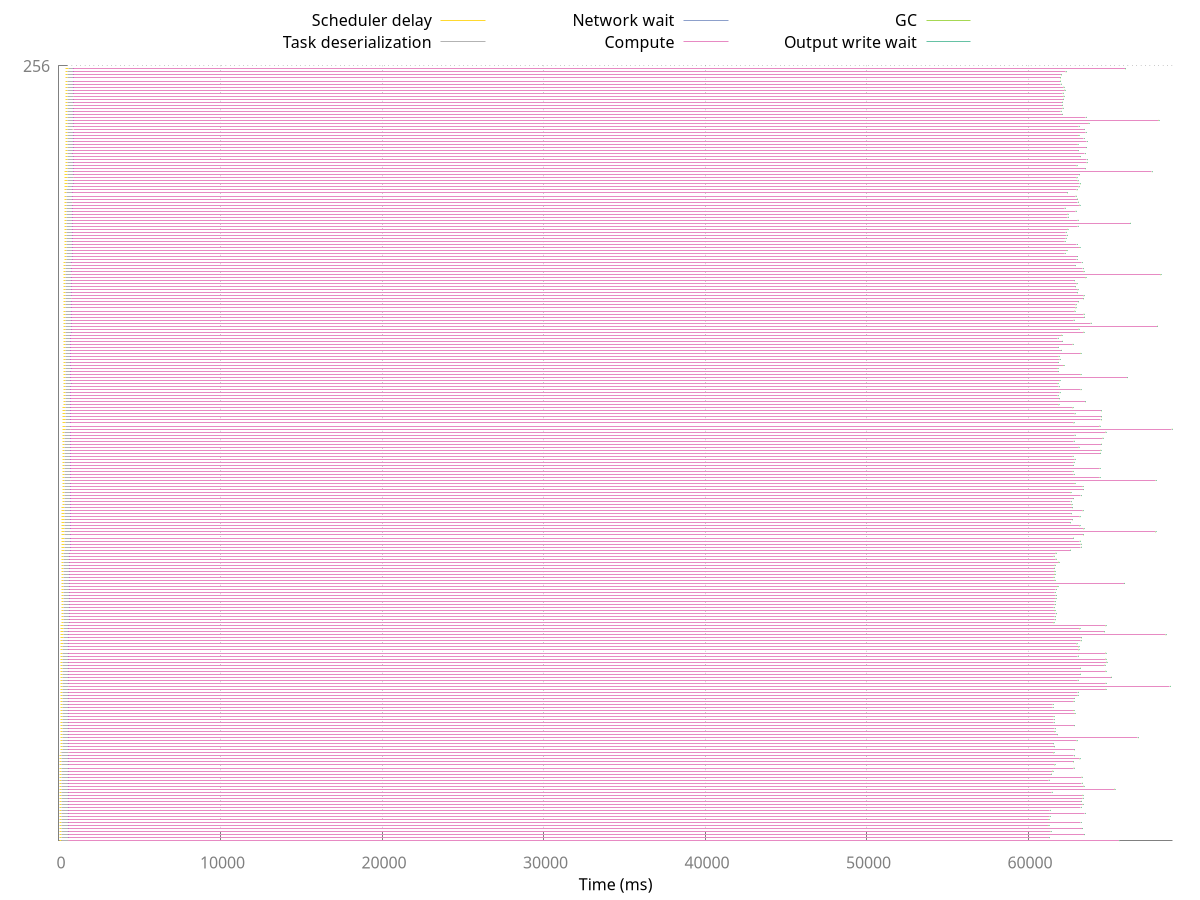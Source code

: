 set terminal pdfcairo font 'Times,22' linewidth 4 rounded dashlength 2 size 5,5

# Line style for axes
set style line 80 lt 1 lc rgb "#808080"

# Line style for grid
set style line 81 lt 0 # dashed
set style line 81 lt rgb "#808080"  # grey

set grid back linestyle 81
set border 3 back linestyle 80 # Remove border on top and right.  These
             # borders are useless and make it harder
             # to see plotted lines near the border.
    # Also, put it in grey; no need for so much emphasis on a border.
set xtics nomirror
set ytics nomirror

set style line 1 lt rgb "#fc8d62" lw 1 pt 1
set style line 2 lt rgb "#8da0cb" lw 1 pt 6
set style line 3 lt rgb "#e78ac3" lw 1 pt 2
set style line 4 lt rgb "#a6d854" lw 1 pt 3
set style line 5 lt rgb "#66c2a5" lw 1 pt 4
set style line 6 lt rgb "#ffd92f" lw 1 pt 5
set style line 7 lt rgb "#e5c494" lw 1 pt 7
set style line 8 lt rgb "#b3b3b3" lw 1 pt 8

set xlabel "Time (ms)" offset 0,0.5
set key above

set arrow from 0,0 to 126,0 ls 6 nohead
set arrow from 126,0 to 587,0 ls 8 nohead
set arrow from 587,0 to 587,0 ls 7 nohead
set arrow from 587,0 to 588,0 ls 9 nohead
set arrow from 588,0 to 65637,0 ls 3 nohead
set arrow from 65637,0 to 65682,0 ls 4 nohead
set arrow from 65682,0 to 65682,0 ls 5 nohead
set arrow from 15,1 to 126,1 ls 6 nohead
set arrow from 126,1 to 587,1 ls 8 nohead
set arrow from 587,1 to 587,1 ls 7 nohead
set arrow from 587,1 to 587,1 ls 9 nohead
set arrow from 587,1 to 61303,1 ls 3 nohead
set arrow from 61303,1 to 61348,1 ls 4 nohead
set arrow from 61348,1 to 61348,1 ls 5 nohead
set arrow from 17,2 to 127,2 ls 6 nohead
set arrow from 127,2 to 587,2 ls 8 nohead
set arrow from 587,2 to 587,2 ls 7 nohead
set arrow from 587,2 to 587,2 ls 9 nohead
set arrow from 587,2 to 63481,2 ls 3 nohead
set arrow from 63481,2 to 63526,2 ls 4 nohead
set arrow from 63526,2 to 63526,2 ls 5 nohead
set arrow from 18,3 to 127,3 ls 6 nohead
set arrow from 127,3 to 586,3 ls 8 nohead
set arrow from 586,3 to 586,3 ls 7 nohead
set arrow from 586,3 to 586,3 ls 9 nohead
set arrow from 586,3 to 61402,3 ls 3 nohead
set arrow from 61402,3 to 61447,3 ls 4 nohead
set arrow from 61447,3 to 61447,3 ls 5 nohead
set arrow from 19,4 to 129,4 ls 6 nohead
set arrow from 129,4 to 587,4 ls 8 nohead
set arrow from 587,4 to 587,4 ls 7 nohead
set arrow from 587,4 to 587,4 ls 9 nohead
set arrow from 587,4 to 63351,4 ls 3 nohead
set arrow from 63351,4 to 63396,4 ls 4 nohead
set arrow from 63396,4 to 63396,4 ls 5 nohead
set arrow from 20,5 to 143,5 ls 6 nohead
set arrow from 143,5 to 600,5 ls 8 nohead
set arrow from 600,5 to 600,5 ls 7 nohead
set arrow from 600,5 to 600,5 ls 9 nohead
set arrow from 600,5 to 61260,5 ls 3 nohead
set arrow from 61260,5 to 61305,5 ls 4 nohead
set arrow from 61305,5 to 61305,5 ls 5 nohead
set arrow from 21,6 to 131,6 ls 6 nohead
set arrow from 131,6 to 587,6 ls 8 nohead
set arrow from 587,6 to 587,6 ls 7 nohead
set arrow from 587,6 to 587,6 ls 9 nohead
set arrow from 587,6 to 63276,6 ls 3 nohead
set arrow from 63276,6 to 63321,6 ls 4 nohead
set arrow from 63321,6 to 63321,6 ls 5 nohead
set arrow from 22,7 to 141,7 ls 6 nohead
set arrow from 141,7 to 596,7 ls 8 nohead
set arrow from 596,7 to 596,7 ls 7 nohead
set arrow from 596,7 to 596,7 ls 9 nohead
set arrow from 596,7 to 61259,7 ls 3 nohead
set arrow from 61259,7 to 61304,7 ls 4 nohead
set arrow from 61304,7 to 61304,7 ls 5 nohead
set arrow from 22,8 to 132,8 ls 6 nohead
set arrow from 132,8 to 586,8 ls 8 nohead
set arrow from 586,8 to 586,8 ls 7 nohead
set arrow from 586,8 to 586,8 ls 9 nohead
set arrow from 586,8 to 61347,8 ls 3 nohead
set arrow from 61347,8 to 61392,8 ls 4 nohead
set arrow from 61392,8 to 61392,8 ls 5 nohead
set arrow from 23,9 to 132,9 ls 6 nohead
set arrow from 132,9 to 586,9 ls 8 nohead
set arrow from 586,9 to 586,9 ls 7 nohead
set arrow from 586,9 to 586,9 ls 9 nohead
set arrow from 586,9 to 63527,9 ls 3 nohead
set arrow from 63527,9 to 63572,9 ls 4 nohead
set arrow from 63572,9 to 63572,9 ls 5 nohead
set arrow from 24,10 to 135,10 ls 6 nohead
set arrow from 135,10 to 587,10 ls 8 nohead
set arrow from 587,10 to 587,10 ls 7 nohead
set arrow from 587,10 to 587,10 ls 9 nohead
set arrow from 587,10 to 61356,10 ls 3 nohead
set arrow from 61356,10 to 61401,10 ls 4 nohead
set arrow from 61401,10 to 61401,10 ls 5 nohead
set arrow from 26,11 to 135,11 ls 6 nohead
set arrow from 135,11 to 586,11 ls 8 nohead
set arrow from 586,11 to 586,11 ls 7 nohead
set arrow from 586,11 to 586,11 ls 9 nohead
set arrow from 586,11 to 63280,11 ls 3 nohead
set arrow from 63280,11 to 63325,11 ls 4 nohead
set arrow from 63325,11 to 63325,11 ls 5 nohead
set arrow from 27,12 to 135,12 ls 6 nohead
set arrow from 135,12 to 586,12 ls 8 nohead
set arrow from 586,12 to 586,12 ls 7 nohead
set arrow from 586,12 to 586,12 ls 9 nohead
set arrow from 586,12 to 63377,12 ls 3 nohead
set arrow from 63377,12 to 63422,12 ls 4 nohead
set arrow from 63422,12 to 63422,12 ls 5 nohead
set arrow from 28,13 to 136,13 ls 6 nohead
set arrow from 136,13 to 586,13 ls 8 nohead
set arrow from 586,13 to 586,13 ls 7 nohead
set arrow from 586,13 to 586,13 ls 9 nohead
set arrow from 586,13 to 63287,13 ls 3 nohead
set arrow from 63287,13 to 63332,13 ls 4 nohead
set arrow from 63332,13 to 63332,13 ls 5 nohead
set arrow from 29,14 to 137,14 ls 6 nohead
set arrow from 137,14 to 586,14 ls 8 nohead
set arrow from 586,14 to 586,14 ls 7 nohead
set arrow from 586,14 to 586,14 ls 9 nohead
set arrow from 586,14 to 63388,14 ls 3 nohead
set arrow from 63388,14 to 63433,14 ls 4 nohead
set arrow from 63433,14 to 63433,14 ls 5 nohead
set arrow from 30,15 to 139,15 ls 6 nohead
set arrow from 139,15 to 586,15 ls 8 nohead
set arrow from 586,15 to 586,15 ls 7 nohead
set arrow from 586,15 to 586,15 ls 9 nohead
set arrow from 586,15 to 63366,15 ls 3 nohead
set arrow from 63366,15 to 63411,15 ls 4 nohead
set arrow from 63411,15 to 63411,15 ls 5 nohead
set arrow from 31,16 to 140,16 ls 6 nohead
set arrow from 140,16 to 587,16 ls 8 nohead
set arrow from 587,16 to 587,16 ls 7 nohead
set arrow from 587,16 to 587,16 ls 9 nohead
set arrow from 587,16 to 61472,16 ls 3 nohead
set arrow from 61472,16 to 61517,16 ls 4 nohead
set arrow from 61517,16 to 61517,16 ls 5 nohead
set arrow from 32,17 to 142,17 ls 6 nohead
set arrow from 142,17 to 588,17 ls 8 nohead
set arrow from 588,17 to 588,17 ls 7 nohead
set arrow from 588,17 to 588,17 ls 9 nohead
set arrow from 588,17 to 65341,17 ls 3 nohead
set arrow from 65341,17 to 65386,17 ls 4 nohead
set arrow from 65386,17 to 65386,17 ls 5 nohead
set arrow from 33,18 to 141,18 ls 6 nohead
set arrow from 141,18 to 586,18 ls 8 nohead
set arrow from 586,18 to 586,18 ls 7 nohead
set arrow from 586,18 to 586,18 ls 9 nohead
set arrow from 586,18 to 63426,18 ls 3 nohead
set arrow from 63426,18 to 63471,18 ls 4 nohead
set arrow from 63471,18 to 63471,18 ls 5 nohead
set arrow from 34,19 to 142,19 ls 6 nohead
set arrow from 142,19 to 586,19 ls 8 nohead
set arrow from 586,19 to 586,19 ls 7 nohead
set arrow from 586,19 to 586,19 ls 9 nohead
set arrow from 586,19 to 63335,19 ls 3 nohead
set arrow from 63335,19 to 63380,19 ls 4 nohead
set arrow from 63380,19 to 63380,19 ls 5 nohead
set arrow from 35,20 to 144,20 ls 6 nohead
set arrow from 144,20 to 587,20 ls 8 nohead
set arrow from 587,20 to 587,20 ls 7 nohead
set arrow from 587,20 to 587,20 ls 9 nohead
set arrow from 587,20 to 61287,20 ls 3 nohead
set arrow from 61287,20 to 61332,20 ls 4 nohead
set arrow from 61332,20 to 61332,20 ls 5 nohead
set arrow from 36,21 to 144,21 ls 6 nohead
set arrow from 144,21 to 586,21 ls 8 nohead
set arrow from 586,21 to 586,21 ls 7 nohead
set arrow from 586,21 to 586,21 ls 9 nohead
set arrow from 586,21 to 63319,21 ls 3 nohead
set arrow from 63319,21 to 63364,21 ls 4 nohead
set arrow from 63364,21 to 63364,21 ls 5 nohead
set arrow from 37,22 to 145,22 ls 6 nohead
set arrow from 145,22 to 586,22 ls 8 nohead
set arrow from 586,22 to 586,22 ls 7 nohead
set arrow from 586,22 to 586,22 ls 9 nohead
set arrow from 586,22 to 61427,22 ls 3 nohead
set arrow from 61427,22 to 61472,22 ls 4 nohead
set arrow from 61472,22 to 61472,22 ls 5 nohead
set arrow from 38,23 to 146,23 ls 6 nohead
set arrow from 146,23 to 587,23 ls 8 nohead
set arrow from 587,23 to 587,23 ls 7 nohead
set arrow from 587,23 to 587,23 ls 9 nohead
set arrow from 587,23 to 61507,23 ls 3 nohead
set arrow from 61507,23 to 61552,23 ls 4 nohead
set arrow from 61552,23 to 61552,23 ls 5 nohead
set arrow from 57,24 to 181,24 ls 6 nohead
set arrow from 181,24 to 594,24 ls 8 nohead
set arrow from 594,24 to 594,24 ls 7 nohead
set arrow from 594,24 to 594,24 ls 9 nohead
set arrow from 594,24 to 62828,24 ls 3 nohead
set arrow from 62828,24 to 62872,24 ls 4 nohead
set arrow from 62872,24 to 62872,24 ls 5 nohead
set arrow from 58,25 to 182,25 ls 6 nohead
set arrow from 182,25 to 593,25 ls 8 nohead
set arrow from 593,25 to 593,25 ls 7 nohead
set arrow from 593,25 to 593,25 ls 9 nohead
set arrow from 593,25 to 61631,25 ls 3 nohead
set arrow from 61631,25 to 61675,25 ls 4 nohead
set arrow from 61675,25 to 61675,25 ls 5 nohead
set arrow from 59,26 to 183,26 ls 6 nohead
set arrow from 183,26 to 595,26 ls 8 nohead
set arrow from 595,26 to 595,26 ls 7 nohead
set arrow from 595,26 to 595,26 ls 9 nohead
set arrow from 595,26 to 62792,26 ls 3 nohead
set arrow from 62792,26 to 62836,26 ls 4 nohead
set arrow from 62836,26 to 62836,26 ls 5 nohead
set arrow from 60,27 to 184,27 ls 6 nohead
set arrow from 184,27 to 593,27 ls 8 nohead
set arrow from 593,27 to 593,27 ls 7 nohead
set arrow from 593,27 to 593,27 ls 9 nohead
set arrow from 593,27 to 63191,27 ls 3 nohead
set arrow from 63191,27 to 63235,27 ls 4 nohead
set arrow from 63235,27 to 63235,27 ls 5 nohead
set arrow from 61,28 to 185,28 ls 6 nohead
set arrow from 185,28 to 594,28 ls 8 nohead
set arrow from 594,28 to 594,28 ls 7 nohead
set arrow from 594,28 to 594,28 ls 9 nohead
set arrow from 594,28 to 62846,28 ls 3 nohead
set arrow from 62846,28 to 62890,28 ls 4 nohead
set arrow from 62890,28 to 62890,28 ls 5 nohead
set arrow from 62,29 to 185,29 ls 6 nohead
set arrow from 185,29 to 593,29 ls 8 nohead
set arrow from 593,29 to 593,29 ls 7 nohead
set arrow from 593,29 to 594,29 ls 9 nohead
set arrow from 594,29 to 61566,29 ls 3 nohead
set arrow from 61566,29 to 61610,29 ls 4 nohead
set arrow from 61610,29 to 61610,29 ls 5 nohead
set arrow from 63,30 to 186,30 ls 6 nohead
set arrow from 186,30 to 594,30 ls 8 nohead
set arrow from 594,30 to 594,30 ls 7 nohead
set arrow from 594,30 to 594,30 ls 9 nohead
set arrow from 594,30 to 62860,30 ls 3 nohead
set arrow from 62860,30 to 62904,30 ls 4 nohead
set arrow from 62904,30 to 62904,30 ls 5 nohead
set arrow from 64,31 to 187,31 ls 6 nohead
set arrow from 187,31 to 595,31 ls 8 nohead
set arrow from 595,31 to 595,31 ls 7 nohead
set arrow from 595,31 to 595,31 ls 9 nohead
set arrow from 595,31 to 61613,31 ls 3 nohead
set arrow from 61613,31 to 61657,31 ls 4 nohead
set arrow from 61657,31 to 61657,31 ls 5 nohead
set arrow from 65,32 to 187,32 ls 6 nohead
set arrow from 187,32 to 593,32 ls 8 nohead
set arrow from 593,32 to 593,32 ls 7 nohead
set arrow from 593,32 to 593,32 ls 9 nohead
set arrow from 593,32 to 61554,32 ls 3 nohead
set arrow from 61554,32 to 61598,32 ls 4 nohead
set arrow from 61598,32 to 61598,32 ls 5 nohead
set arrow from 66,33 to 189,33 ls 6 nohead
set arrow from 189,33 to 594,33 ls 8 nohead
set arrow from 594,33 to 594,33 ls 7 nohead
set arrow from 594,33 to 594,33 ls 9 nohead
set arrow from 594,33 to 63009,33 ls 3 nohead
set arrow from 63009,33 to 63053,33 ls 4 nohead
set arrow from 63053,33 to 63053,33 ls 5 nohead
set arrow from 67,34 to 191,34 ls 6 nohead
set arrow from 191,34 to 595,34 ls 8 nohead
set arrow from 595,34 to 595,34 ls 7 nohead
set arrow from 595,34 to 595,34 ls 9 nohead
set arrow from 595,34 to 66802,34 ls 3 nohead
set arrow from 66802,34 to 66846,34 ls 4 nohead
set arrow from 66846,34 to 66846,34 ls 5 nohead
set arrow from 68,35 to 191,35 ls 6 nohead
set arrow from 191,35 to 594,35 ls 8 nohead
set arrow from 594,35 to 594,35 ls 7 nohead
set arrow from 594,35 to 594,35 ls 9 nohead
set arrow from 594,35 to 61796,35 ls 3 nohead
set arrow from 61796,35 to 61840,35 ls 4 nohead
set arrow from 61840,35 to 61840,35 ls 5 nohead
set arrow from 69,36 to 193,36 ls 6 nohead
set arrow from 193,36 to 595,36 ls 8 nohead
set arrow from 595,36 to 595,36 ls 7 nohead
set arrow from 595,36 to 595,36 ls 9 nohead
set arrow from 595,36 to 61627,36 ls 3 nohead
set arrow from 61627,36 to 61671,36 ls 4 nohead
set arrow from 61671,36 to 61671,36 ls 5 nohead
set arrow from 69,37 to 191,37 ls 6 nohead
set arrow from 191,37 to 593,37 ls 8 nohead
set arrow from 593,37 to 593,37 ls 7 nohead
set arrow from 593,37 to 593,37 ls 9 nohead
set arrow from 593,37 to 61667,37 ls 3 nohead
set arrow from 61667,37 to 61711,37 ls 4 nohead
set arrow from 61711,37 to 61711,37 ls 5 nohead
set arrow from 70,38 to 194,38 ls 6 nohead
set arrow from 194,38 to 594,38 ls 8 nohead
set arrow from 594,38 to 594,38 ls 7 nohead
set arrow from 594,38 to 594,38 ls 9 nohead
set arrow from 594,38 to 62852,38 ls 3 nohead
set arrow from 62852,38 to 62896,38 ls 4 nohead
set arrow from 62896,38 to 62896,38 ls 5 nohead
set arrow from 71,39 to 195,39 ls 6 nohead
set arrow from 195,39 to 593,39 ls 8 nohead
set arrow from 593,39 to 593,39 ls 7 nohead
set arrow from 593,39 to 593,39 ls 9 nohead
set arrow from 593,39 to 61597,39 ls 3 nohead
set arrow from 61597,39 to 61641,39 ls 4 nohead
set arrow from 61641,39 to 61641,39 ls 5 nohead
set arrow from 72,40 to 196,40 ls 6 nohead
set arrow from 196,40 to 593,40 ls 8 nohead
set arrow from 593,40 to 593,40 ls 7 nohead
set arrow from 593,40 to 593,40 ls 9 nohead
set arrow from 593,40 to 61603,40 ls 3 nohead
set arrow from 61603,40 to 61647,40 ls 4 nohead
set arrow from 61647,40 to 61647,40 ls 5 nohead
set arrow from 73,41 to 197,41 ls 6 nohead
set arrow from 197,41 to 594,41 ls 8 nohead
set arrow from 594,41 to 594,41 ls 7 nohead
set arrow from 594,41 to 594,41 ls 9 nohead
set arrow from 594,41 to 61576,41 ls 3 nohead
set arrow from 61576,41 to 61620,41 ls 4 nohead
set arrow from 61620,41 to 61620,41 ls 5 nohead
set arrow from 74,42 to 198,42 ls 6 nohead
set arrow from 198,42 to 594,42 ls 8 nohead
set arrow from 594,42 to 594,42 ls 7 nohead
set arrow from 594,42 to 594,42 ls 9 nohead
set arrow from 594,42 to 62874,42 ls 3 nohead
set arrow from 62874,42 to 62918,42 ls 4 nohead
set arrow from 62918,42 to 62918,42 ls 5 nohead
set arrow from 75,43 to 199,43 ls 6 nohead
set arrow from 199,43 to 593,43 ls 8 nohead
set arrow from 593,43 to 593,43 ls 7 nohead
set arrow from 593,43 to 593,43 ls 9 nohead
set arrow from 593,43 to 62806,43 ls 3 nohead
set arrow from 62806,43 to 62850,43 ls 4 nohead
set arrow from 62850,43 to 62850,43 ls 5 nohead
set arrow from 76,44 to 202,44 ls 6 nohead
set arrow from 202,44 to 596,44 ls 8 nohead
set arrow from 596,44 to 596,44 ls 7 nohead
set arrow from 596,44 to 596,44 ls 9 nohead
set arrow from 596,44 to 61531,44 ls 3 nohead
set arrow from 61531,44 to 61575,44 ls 4 nohead
set arrow from 61575,44 to 61575,44 ls 5 nohead
set arrow from 77,45 to 201,45 ls 6 nohead
set arrow from 201,45 to 595,45 ls 8 nohead
set arrow from 595,45 to 595,45 ls 7 nohead
set arrow from 595,45 to 595,45 ls 9 nohead
set arrow from 595,45 to 61534,45 ls 3 nohead
set arrow from 61534,45 to 61578,45 ls 4 nohead
set arrow from 61578,45 to 61578,45 ls 5 nohead
set arrow from 78,46 to 202,46 ls 6 nohead
set arrow from 202,46 to 593,46 ls 8 nohead
set arrow from 593,46 to 593,46 ls 7 nohead
set arrow from 593,46 to 593,46 ls 9 nohead
set arrow from 593,46 to 62819,46 ls 3 nohead
set arrow from 62819,46 to 62863,46 ls 4 nohead
set arrow from 62863,46 to 62863,46 ls 5 nohead
set arrow from 79,47 to 203,47 ls 6 nohead
set arrow from 203,47 to 593,47 ls 8 nohead
set arrow from 593,47 to 593,47 ls 7 nohead
set arrow from 593,47 to 593,47 ls 9 nohead
set arrow from 593,47 to 62856,47 ls 3 nohead
set arrow from 62856,47 to 62900,47 ls 4 nohead
set arrow from 62900,47 to 62900,47 ls 5 nohead
set arrow from 95,48 to 232,48 ls 6 nohead
set arrow from 232,48 to 596,48 ls 8 nohead
set arrow from 596,48 to 596,48 ls 7 nohead
set arrow from 596,48 to 596,48 ls 9 nohead
set arrow from 596,48 to 63071,48 ls 3 nohead
set arrow from 63071,48 to 63118,48 ls 4 nohead
set arrow from 63118,48 to 63118,48 ls 5 nohead
set arrow from 96,49 to 232,49 ls 6 nohead
set arrow from 232,49 to 596,49 ls 8 nohead
set arrow from 596,49 to 596,49 ls 7 nohead
set arrow from 596,49 to 596,49 ls 9 nohead
set arrow from 596,49 to 63091,49 ls 3 nohead
set arrow from 63091,49 to 63138,49 ls 4 nohead
set arrow from 63138,49 to 63138,49 ls 5 nohead
set arrow from 97,50 to 233,50 ls 6 nohead
set arrow from 233,50 to 595,50 ls 8 nohead
set arrow from 595,50 to 595,50 ls 7 nohead
set arrow from 595,50 to 595,50 ls 9 nohead
set arrow from 595,50 to 64786,50 ls 3 nohead
set arrow from 64786,50 to 64833,50 ls 4 nohead
set arrow from 64833,50 to 64833,50 ls 5 nohead
set arrow from 98,51 to 234,51 ls 6 nohead
set arrow from 234,51 to 596,51 ls 8 nohead
set arrow from 596,51 to 596,51 ls 7 nohead
set arrow from 596,51 to 597,51 ls 9 nohead
set arrow from 597,51 to 68788,51 ls 3 nohead
set arrow from 68788,51 to 68835,51 ls 4 nohead
set arrow from 68835,51 to 68835,51 ls 5 nohead
set arrow from 99,52 to 234,52 ls 6 nohead
set arrow from 234,52 to 595,52 ls 8 nohead
set arrow from 595,52 to 595,52 ls 7 nohead
set arrow from 595,52 to 595,52 ls 9 nohead
set arrow from 595,52 to 64801,52 ls 3 nohead
set arrow from 64801,52 to 64848,52 ls 4 nohead
set arrow from 64848,52 to 64848,52 ls 5 nohead
set arrow from 100,53 to 236,53 ls 6 nohead
set arrow from 236,53 to 595,53 ls 8 nohead
set arrow from 595,53 to 595,53 ls 7 nohead
set arrow from 595,53 to 595,53 ls 9 nohead
set arrow from 595,53 to 63076,53 ls 3 nohead
set arrow from 63076,53 to 63123,53 ls 4 nohead
set arrow from 63123,53 to 63123,53 ls 5 nohead
set arrow from 101,54 to 236,54 ls 6 nohead
set arrow from 236,54 to 595,54 ls 8 nohead
set arrow from 595,54 to 595,54 ls 7 nohead
set arrow from 595,54 to 595,54 ls 9 nohead
set arrow from 595,54 to 65141,54 ls 3 nohead
set arrow from 65141,54 to 65188,54 ls 4 nohead
set arrow from 65188,54 to 65188,54 ls 5 nohead
set arrow from 102,55 to 238,55 ls 6 nohead
set arrow from 238,55 to 596,55 ls 8 nohead
set arrow from 596,55 to 596,55 ls 7 nohead
set arrow from 596,55 to 596,55 ls 9 nohead
set arrow from 596,55 to 63232,55 ls 3 nohead
set arrow from 63232,55 to 63279,55 ls 4 nohead
set arrow from 63279,55 to 63279,55 ls 5 nohead
set arrow from 103,56 to 238,56 ls 6 nohead
set arrow from 238,56 to 595,56 ls 8 nohead
set arrow from 595,56 to 595,56 ls 7 nohead
set arrow from 595,56 to 595,56 ls 9 nohead
set arrow from 595,56 to 64791,56 ls 3 nohead
set arrow from 64791,56 to 64838,56 ls 4 nohead
set arrow from 64838,56 to 64838,56 ls 5 nohead
set arrow from 105,57 to 240,57 ls 6 nohead
set arrow from 240,57 to 596,57 ls 8 nohead
set arrow from 596,57 to 596,57 ls 7 nohead
set arrow from 596,57 to 596,57 ls 9 nohead
set arrow from 596,57 to 63225,57 ls 3 nohead
set arrow from 63225,57 to 63272,57 ls 4 nohead
set arrow from 63272,57 to 63272,57 ls 5 nohead
set arrow from 106,58 to 240,58 ls 6 nohead
set arrow from 240,58 to 595,58 ls 8 nohead
set arrow from 595,58 to 595,58 ls 7 nohead
set arrow from 595,58 to 595,58 ls 9 nohead
set arrow from 595,58 to 64733,58 ls 3 nohead
set arrow from 64733,58 to 64780,58 ls 4 nohead
set arrow from 64780,58 to 64780,58 ls 5 nohead
set arrow from 107,59 to 242,59 ls 6 nohead
set arrow from 242,59 to 596,59 ls 8 nohead
set arrow from 596,59 to 596,59 ls 7 nohead
set arrow from 596,59 to 596,59 ls 9 nohead
set arrow from 596,59 to 64851,59 ls 3 nohead
set arrow from 64851,59 to 64898,59 ls 4 nohead
set arrow from 64898,59 to 64898,59 ls 5 nohead
set arrow from 108,60 to 243,60 ls 6 nohead
set arrow from 243,60 to 596,60 ls 8 nohead
set arrow from 596,60 to 596,60 ls 7 nohead
set arrow from 596,60 to 596,60 ls 9 nohead
set arrow from 596,60 to 64790,60 ls 3 nohead
set arrow from 64790,60 to 64837,60 ls 4 nohead
set arrow from 64837,60 to 64837,60 ls 5 nohead
set arrow from 109,61 to 243,61 ls 6 nohead
set arrow from 243,61 to 595,61 ls 8 nohead
set arrow from 595,61 to 595,61 ls 7 nohead
set arrow from 595,61 to 595,61 ls 9 nohead
set arrow from 595,61 to 63092,61 ls 3 nohead
set arrow from 63092,61 to 63139,61 ls 4 nohead
set arrow from 63139,61 to 63139,61 ls 5 nohead
set arrow from 110,62 to 244,62 ls 6 nohead
set arrow from 244,62 to 596,62 ls 8 nohead
set arrow from 596,62 to 596,62 ls 7 nohead
set arrow from 596,62 to 596,62 ls 9 nohead
set arrow from 596,62 to 64790,62 ls 3 nohead
set arrow from 64790,62 to 64837,62 ls 4 nohead
set arrow from 64837,62 to 64837,62 ls 5 nohead
set arrow from 111,63 to 246,63 ls 6 nohead
set arrow from 246,63 to 596,63 ls 8 nohead
set arrow from 596,63 to 596,63 ls 7 nohead
set arrow from 596,63 to 596,63 ls 9 nohead
set arrow from 596,63 to 63116,63 ls 3 nohead
set arrow from 63116,63 to 63163,63 ls 4 nohead
set arrow from 63163,63 to 63163,63 ls 5 nohead
set arrow from 113,64 to 247,64 ls 6 nohead
set arrow from 247,64 to 596,64 ls 8 nohead
set arrow from 596,64 to 596,64 ls 7 nohead
set arrow from 596,64 to 596,64 ls 9 nohead
set arrow from 596,64 to 63113,64 ls 3 nohead
set arrow from 63113,64 to 63160,64 ls 4 nohead
set arrow from 63160,64 to 63160,64 ls 5 nohead
set arrow from 114,65 to 252,65 ls 6 nohead
set arrow from 252,65 to 599,65 ls 8 nohead
set arrow from 599,65 to 599,65 ls 7 nohead
set arrow from 599,65 to 599,65 ls 9 nohead
set arrow from 599,65 to 63000,65 ls 3 nohead
set arrow from 63000,65 to 63047,65 ls 4 nohead
set arrow from 63047,65 to 63047,65 ls 5 nohead
set arrow from 114,66 to 247,66 ls 6 nohead
set arrow from 247,66 to 595,66 ls 8 nohead
set arrow from 595,66 to 595,66 ls 7 nohead
set arrow from 595,66 to 595,66 ls 9 nohead
set arrow from 595,66 to 63263,66 ls 3 nohead
set arrow from 63263,66 to 63310,66 ls 4 nohead
set arrow from 63310,66 to 63310,66 ls 5 nohead
set arrow from 115,67 to 250,67 ls 6 nohead
set arrow from 250,67 to 595,67 ls 8 nohead
set arrow from 595,67 to 595,67 ls 7 nohead
set arrow from 595,67 to 595,67 ls 9 nohead
set arrow from 595,67 to 63286,67 ls 3 nohead
set arrow from 63286,67 to 63333,67 ls 4 nohead
set arrow from 63333,67 to 63333,67 ls 5 nohead
set arrow from 116,68 to 252,68 ls 6 nohead
set arrow from 252,68 to 597,68 ls 8 nohead
set arrow from 597,68 to 597,68 ls 7 nohead
set arrow from 597,68 to 597,68 ls 9 nohead
set arrow from 597,68 to 68517,68 ls 3 nohead
set arrow from 68517,68 to 68564,68 ls 4 nohead
set arrow from 68564,68 to 68564,68 ls 5 nohead
set arrow from 117,69 to 251,69 ls 6 nohead
set arrow from 251,69 to 595,69 ls 8 nohead
set arrow from 595,69 to 595,69 ls 7 nohead
set arrow from 595,69 to 595,69 ls 9 nohead
set arrow from 595,69 to 64718,69 ls 3 nohead
set arrow from 64718,69 to 64765,69 ls 4 nohead
set arrow from 64765,69 to 64765,69 ls 5 nohead
set arrow from 118,70 to 252,70 ls 6 nohead
set arrow from 252,70 to 596,70 ls 8 nohead
set arrow from 596,70 to 596,70 ls 7 nohead
set arrow from 596,70 to 596,70 ls 9 nohead
set arrow from 596,70 to 63172,70 ls 3 nohead
set arrow from 63172,70 to 63219,70 ls 4 nohead
set arrow from 63219,70 to 63219,70 ls 5 nohead
set arrow from 119,71 to 252,71 ls 6 nohead
set arrow from 252,71 to 595,71 ls 8 nohead
set arrow from 595,71 to 595,71 ls 7 nohead
set arrow from 595,71 to 595,71 ls 9 nohead
set arrow from 595,71 to 64792,71 ls 3 nohead
set arrow from 64792,71 to 64839,71 ls 4 nohead
set arrow from 64839,71 to 64839,71 ls 5 nohead
set arrow from 135,72 to 288,72 ls 6 nohead
set arrow from 288,72 to 660,72 ls 8 nohead
set arrow from 660,72 to 660,72 ls 7 nohead
set arrow from 660,72 to 660,72 ls 9 nohead
set arrow from 660,72 to 61568,72 ls 3 nohead
set arrow from 61568,72 to 61624,72 ls 4 nohead
set arrow from 61624,72 to 61624,72 ls 5 nohead
set arrow from 136,73 to 285,73 ls 6 nohead
set arrow from 285,73 to 656,73 ls 8 nohead
set arrow from 656,73 to 656,73 ls 7 nohead
set arrow from 656,73 to 656,73 ls 9 nohead
set arrow from 656,73 to 61655,73 ls 3 nohead
set arrow from 61655,73 to 61711,73 ls 4 nohead
set arrow from 61711,73 to 61711,73 ls 5 nohead
set arrow from 137,74 to 286,74 ls 6 nohead
set arrow from 286,74 to 656,74 ls 8 nohead
set arrow from 656,74 to 656,74 ls 7 nohead
set arrow from 656,74 to 656,74 ls 9 nohead
set arrow from 656,74 to 61654,74 ls 3 nohead
set arrow from 61654,74 to 61710,74 ls 4 nohead
set arrow from 61710,74 to 61710,74 ls 5 nohead
set arrow from 138,75 to 286,75 ls 6 nohead
set arrow from 286,75 to 655,75 ls 8 nohead
set arrow from 655,75 to 655,75 ls 7 nohead
set arrow from 655,75 to 655,75 ls 9 nohead
set arrow from 655,75 to 61727,75 ls 3 nohead
set arrow from 61727,75 to 61783,75 ls 4 nohead
set arrow from 61783,75 to 61783,75 ls 5 nohead
set arrow from 139,76 to 288,76 ls 6 nohead
set arrow from 288,76 to 657,76 ls 8 nohead
set arrow from 657,76 to 657,76 ls 7 nohead
set arrow from 657,76 to 657,76 ls 9 nohead
set arrow from 657,76 to 61626,76 ls 3 nohead
set arrow from 61626,76 to 61682,76 ls 4 nohead
set arrow from 61682,76 to 61682,76 ls 5 nohead
set arrow from 140,77 to 288,77 ls 6 nohead
set arrow from 288,77 to 656,77 ls 8 nohead
set arrow from 656,77 to 656,77 ls 7 nohead
set arrow from 656,77 to 656,77 ls 9 nohead
set arrow from 656,77 to 61591,77 ls 3 nohead
set arrow from 61591,77 to 61647,77 ls 4 nohead
set arrow from 61647,77 to 61647,77 ls 5 nohead
set arrow from 140,78 to 290,78 ls 6 nohead
set arrow from 290,78 to 656,78 ls 8 nohead
set arrow from 656,78 to 656,78 ls 7 nohead
set arrow from 656,78 to 656,78 ls 9 nohead
set arrow from 656,78 to 61655,78 ls 3 nohead
set arrow from 61655,78 to 61711,78 ls 4 nohead
set arrow from 61711,78 to 61711,78 ls 5 nohead
set arrow from 142,79 to 290,79 ls 6 nohead
set arrow from 290,79 to 657,79 ls 8 nohead
set arrow from 657,79 to 657,79 ls 7 nohead
set arrow from 657,79 to 657,79 ls 9 nohead
set arrow from 657,79 to 61650,79 ls 3 nohead
set arrow from 61650,79 to 61706,79 ls 4 nohead
set arrow from 61706,79 to 61706,79 ls 5 nohead
set arrow from 143,80 to 292,80 ls 6 nohead
set arrow from 292,80 to 658,80 ls 8 nohead
set arrow from 658,80 to 658,80 ls 7 nohead
set arrow from 658,80 to 658,80 ls 9 nohead
set arrow from 658,80 to 61703,80 ls 3 nohead
set arrow from 61703,80 to 61759,80 ls 4 nohead
set arrow from 61759,80 to 61759,80 ls 5 nohead
set arrow from 144,81 to 293,81 ls 6 nohead
set arrow from 293,81 to 655,81 ls 8 nohead
set arrow from 655,81 to 655,81 ls 7 nohead
set arrow from 655,81 to 655,81 ls 9 nohead
set arrow from 655,81 to 61715,81 ls 3 nohead
set arrow from 61715,81 to 61771,81 ls 4 nohead
set arrow from 61771,81 to 61771,81 ls 5 nohead
set arrow from 145,82 to 294,82 ls 6 nohead
set arrow from 294,82 to 657,82 ls 8 nohead
set arrow from 657,82 to 657,82 ls 7 nohead
set arrow from 657,82 to 657,82 ls 9 nohead
set arrow from 657,82 to 61655,82 ls 3 nohead
set arrow from 61655,82 to 61711,82 ls 4 nohead
set arrow from 61711,82 to 61711,82 ls 5 nohead
set arrow from 146,83 to 294,83 ls 6 nohead
set arrow from 294,83 to 655,83 ls 8 nohead
set arrow from 655,83 to 655,83 ls 7 nohead
set arrow from 655,83 to 655,83 ls 9 nohead
set arrow from 655,83 to 61728,83 ls 3 nohead
set arrow from 61728,83 to 61784,83 ls 4 nohead
set arrow from 61784,83 to 61784,83 ls 5 nohead
set arrow from 147,84 to 295,84 ls 6 nohead
set arrow from 295,84 to 657,84 ls 8 nohead
set arrow from 657,84 to 657,84 ls 7 nohead
set arrow from 657,84 to 657,84 ls 9 nohead
set arrow from 657,84 to 61808,84 ls 3 nohead
set arrow from 61808,84 to 61864,84 ls 4 nohead
set arrow from 61864,84 to 61864,84 ls 5 nohead
set arrow from 148,85 to 298,85 ls 6 nohead
set arrow from 298,85 to 657,85 ls 8 nohead
set arrow from 657,85 to 657,85 ls 7 nohead
set arrow from 657,85 to 657,85 ls 9 nohead
set arrow from 657,85 to 65946,85 ls 3 nohead
set arrow from 65946,85 to 66002,85 ls 4 nohead
set arrow from 66002,85 to 66002,85 ls 5 nohead
set arrow from 149,86 to 297,86 ls 6 nohead
set arrow from 297,86 to 657,86 ls 8 nohead
set arrow from 657,86 to 657,86 ls 7 nohead
set arrow from 657,86 to 657,86 ls 9 nohead
set arrow from 657,86 to 61632,86 ls 3 nohead
set arrow from 61632,86 to 61688,86 ls 4 nohead
set arrow from 61688,86 to 61688,86 ls 5 nohead
set arrow from 150,87 to 299,87 ls 6 nohead
set arrow from 299,87 to 657,87 ls 8 nohead
set arrow from 657,87 to 657,87 ls 7 nohead
set arrow from 657,87 to 657,87 ls 9 nohead
set arrow from 657,87 to 61572,87 ls 3 nohead
set arrow from 61572,87 to 61628,87 ls 4 nohead
set arrow from 61628,87 to 61628,87 ls 5 nohead
set arrow from 150,88 to 298,88 ls 6 nohead
set arrow from 298,88 to 657,88 ls 8 nohead
set arrow from 657,88 to 657,88 ls 7 nohead
set arrow from 657,88 to 657,88 ls 9 nohead
set arrow from 657,88 to 61625,88 ls 3 nohead
set arrow from 61625,88 to 61681,88 ls 4 nohead
set arrow from 61681,88 to 61681,88 ls 5 nohead
set arrow from 151,89 to 299,89 ls 6 nohead
set arrow from 299,89 to 655,89 ls 8 nohead
set arrow from 655,89 to 655,89 ls 7 nohead
set arrow from 655,89 to 655,89 ls 9 nohead
set arrow from 655,89 to 61628,89 ls 3 nohead
set arrow from 61628,89 to 61684,89 ls 4 nohead
set arrow from 61684,89 to 61684,89 ls 5 nohead
set arrow from 152,90 to 301,90 ls 6 nohead
set arrow from 301,90 to 657,90 ls 8 nohead
set arrow from 657,90 to 657,90 ls 7 nohead
set arrow from 657,90 to 657,90 ls 9 nohead
set arrow from 657,90 to 61614,90 ls 3 nohead
set arrow from 61614,90 to 61670,90 ls 4 nohead
set arrow from 61670,90 to 61670,90 ls 5 nohead
set arrow from 153,91 to 302,91 ls 6 nohead
set arrow from 302,91 to 656,91 ls 8 nohead
set arrow from 656,91 to 656,91 ls 7 nohead
set arrow from 656,91 to 656,91 ls 9 nohead
set arrow from 656,91 to 61637,91 ls 3 nohead
set arrow from 61637,91 to 61693,91 ls 4 nohead
set arrow from 61693,91 to 61693,91 ls 5 nohead
set arrow from 154,92 to 303,92 ls 6 nohead
set arrow from 303,92 to 655,92 ls 8 nohead
set arrow from 655,92 to 655,92 ls 7 nohead
set arrow from 655,92 to 655,92 ls 9 nohead
set arrow from 655,92 to 61871,92 ls 3 nohead
set arrow from 61871,92 to 61927,92 ls 4 nohead
set arrow from 61927,92 to 61927,92 ls 5 nohead
set arrow from 155,93 to 304,93 ls 6 nohead
set arrow from 304,93 to 656,93 ls 8 nohead
set arrow from 656,93 to 656,93 ls 7 nohead
set arrow from 656,93 to 656,93 ls 9 nohead
set arrow from 656,93 to 61706,93 ls 3 nohead
set arrow from 61706,93 to 61762,93 ls 4 nohead
set arrow from 61762,93 to 61762,93 ls 5 nohead
set arrow from 156,94 to 306,94 ls 6 nohead
set arrow from 306,94 to 657,94 ls 8 nohead
set arrow from 657,94 to 657,94 ls 7 nohead
set arrow from 657,94 to 657,94 ls 9 nohead
set arrow from 657,94 to 61581,94 ls 3 nohead
set arrow from 61581,94 to 61637,94 ls 4 nohead
set arrow from 61637,94 to 61637,94 ls 5 nohead
set arrow from 157,95 to 306,95 ls 6 nohead
set arrow from 306,95 to 656,95 ls 8 nohead
set arrow from 656,95 to 656,95 ls 7 nohead
set arrow from 656,95 to 656,95 ls 9 nohead
set arrow from 656,95 to 61703,95 ls 3 nohead
set arrow from 61703,95 to 61759,95 ls 4 nohead
set arrow from 61759,95 to 61759,95 ls 5 nohead
set arrow from 172,96 to 310,96 ls 6 nohead
set arrow from 310,96 to 682,96 ls 8 nohead
set arrow from 682,96 to 682,96 ls 7 nohead
set arrow from 682,96 to 682,96 ls 9 nohead
set arrow from 682,96 to 62615,96 ls 3 nohead
set arrow from 62615,96 to 62660,96 ls 4 nohead
set arrow from 62660,96 to 62660,96 ls 5 nohead
set arrow from 173,97 to 310,97 ls 6 nohead
set arrow from 310,97 to 683,97 ls 8 nohead
set arrow from 683,97 to 683,97 ls 7 nohead
set arrow from 683,97 to 683,97 ls 9 nohead
set arrow from 683,97 to 63280,97 ls 3 nohead
set arrow from 63280,97 to 63325,97 ls 4 nohead
set arrow from 63325,97 to 63325,97 ls 5 nohead
set arrow from 174,98 to 311,98 ls 6 nohead
set arrow from 311,98 to 682,98 ls 8 nohead
set arrow from 682,98 to 682,98 ls 7 nohead
set arrow from 682,98 to 682,98 ls 9 nohead
set arrow from 682,98 to 63262,98 ls 3 nohead
set arrow from 63262,98 to 63307,98 ls 4 nohead
set arrow from 63307,98 to 63307,98 ls 5 nohead
set arrow from 175,99 to 312,99 ls 6 nohead
set arrow from 312,99 to 683,99 ls 8 nohead
set arrow from 683,99 to 683,99 ls 7 nohead
set arrow from 683,99 to 683,99 ls 9 nohead
set arrow from 683,99 to 63205,99 ls 3 nohead
set arrow from 63205,99 to 63250,99 ls 4 nohead
set arrow from 63250,99 to 63250,99 ls 5 nohead
set arrow from 176,100 to 314,100 ls 6 nohead
set arrow from 314,100 to 683,100 ls 8 nohead
set arrow from 683,100 to 683,100 ls 7 nohead
set arrow from 683,100 to 683,100 ls 9 nohead
set arrow from 683,100 to 62797,100 ls 3 nohead
set arrow from 62797,100 to 62842,100 ls 4 nohead
set arrow from 62842,100 to 62842,100 ls 5 nohead
set arrow from 177,101 to 314,101 ls 6 nohead
set arrow from 314,101 to 682,101 ls 8 nohead
set arrow from 682,101 to 682,101 ls 7 nohead
set arrow from 682,101 to 682,101 ls 9 nohead
set arrow from 682,101 to 63407,101 ls 3 nohead
set arrow from 63407,101 to 63452,101 ls 4 nohead
set arrow from 63452,101 to 63452,101 ls 5 nohead
set arrow from 178,102 to 316,102 ls 6 nohead
set arrow from 316,102 to 684,102 ls 8 nohead
set arrow from 684,102 to 684,102 ls 7 nohead
set arrow from 684,102 to 685,102 ls 9 nohead
set arrow from 685,102 to 67880,102 ls 3 nohead
set arrow from 67880,102 to 67925,102 ls 4 nohead
set arrow from 67925,102 to 67925,102 ls 5 nohead
set arrow from 179,103 to 316,103 ls 6 nohead
set arrow from 316,103 to 682,103 ls 8 nohead
set arrow from 682,103 to 682,103 ls 7 nohead
set arrow from 682,103 to 682,103 ls 9 nohead
set arrow from 682,103 to 63428,103 ls 3 nohead
set arrow from 63428,103 to 63473,103 ls 4 nohead
set arrow from 63473,103 to 63473,103 ls 5 nohead
set arrow from 180,104 to 317,104 ls 6 nohead
set arrow from 317,104 to 682,104 ls 8 nohead
set arrow from 682,104 to 682,104 ls 7 nohead
set arrow from 682,104 to 682,104 ls 9 nohead
set arrow from 682,104 to 63176,104 ls 3 nohead
set arrow from 63176,104 to 63221,104 ls 4 nohead
set arrow from 63221,104 to 63221,104 ls 5 nohead
set arrow from 181,105 to 324,105 ls 6 nohead
set arrow from 324,105 to 687,105 ls 8 nohead
set arrow from 687,105 to 687,105 ls 7 nohead
set arrow from 687,105 to 687,105 ls 9 nohead
set arrow from 687,105 to 62605,105 ls 3 nohead
set arrow from 62605,105 to 62650,105 ls 4 nohead
set arrow from 62650,105 to 62650,105 ls 5 nohead
set arrow from 181,106 to 318,106 ls 6 nohead
set arrow from 318,106 to 683,106 ls 8 nohead
set arrow from 683,106 to 683,106 ls 7 nohead
set arrow from 683,106 to 683,106 ls 9 nohead
set arrow from 683,106 to 62734,106 ls 3 nohead
set arrow from 62734,106 to 62779,106 ls 4 nohead
set arrow from 62779,106 to 62779,106 ls 5 nohead
set arrow from 182,107 to 320,107 ls 6 nohead
set arrow from 320,107 to 682,107 ls 8 nohead
set arrow from 682,107 to 682,107 ls 7 nohead
set arrow from 682,107 to 682,107 ls 9 nohead
set arrow from 682,107 to 63194,107 ls 3 nohead
set arrow from 63194,107 to 63239,107 ls 4 nohead
set arrow from 63239,107 to 63239,107 ls 5 nohead
set arrow from 183,108 to 321,108 ls 6 nohead
set arrow from 321,108 to 681,108 ls 8 nohead
set arrow from 681,108 to 681,108 ls 7 nohead
set arrow from 681,108 to 681,108 ls 9 nohead
set arrow from 681,108 to 62678,108 ls 3 nohead
set arrow from 62678,108 to 62723,108 ls 4 nohead
set arrow from 62723,108 to 62723,108 ls 5 nohead
set arrow from 184,109 to 322,109 ls 6 nohead
set arrow from 322,109 to 683,109 ls 8 nohead
set arrow from 683,109 to 683,109 ls 7 nohead
set arrow from 683,109 to 683,109 ls 9 nohead
set arrow from 683,109 to 63378,109 ls 3 nohead
set arrow from 63378,109 to 63423,109 ls 4 nohead
set arrow from 63423,109 to 63423,109 ls 5 nohead
set arrow from 185,110 to 324,110 ls 6 nohead
set arrow from 324,110 to 683,110 ls 8 nohead
set arrow from 683,110 to 683,110 ls 7 nohead
set arrow from 683,110 to 683,110 ls 9 nohead
set arrow from 683,110 to 62728,110 ls 3 nohead
set arrow from 62728,110 to 62773,110 ls 4 nohead
set arrow from 62773,110 to 62773,110 ls 5 nohead
set arrow from 186,111 to 324,111 ls 6 nohead
set arrow from 324,111 to 682,111 ls 8 nohead
set arrow from 682,111 to 682,111 ls 7 nohead
set arrow from 682,111 to 682,111 ls 9 nohead
set arrow from 682,111 to 62686,111 ls 3 nohead
set arrow from 62686,111 to 62731,111 ls 4 nohead
set arrow from 62731,111 to 62731,111 ls 5 nohead
set arrow from 187,112 to 326,112 ls 6 nohead
set arrow from 326,112 to 683,112 ls 8 nohead
set arrow from 683,112 to 683,112 ls 7 nohead
set arrow from 683,112 to 683,112 ls 9 nohead
set arrow from 683,112 to 62661,112 ls 3 nohead
set arrow from 62661,112 to 62706,112 ls 4 nohead
set arrow from 62706,112 to 62706,112 ls 5 nohead
set arrow from 187,113 to 325,113 ls 6 nohead
set arrow from 325,113 to 682,113 ls 8 nohead
set arrow from 682,113 to 682,113 ls 7 nohead
set arrow from 682,113 to 682,113 ls 9 nohead
set arrow from 682,113 to 62796,113 ls 3 nohead
set arrow from 62796,113 to 62841,113 ls 4 nohead
set arrow from 62841,113 to 62841,113 ls 5 nohead
set arrow from 188,114 to 328,114 ls 6 nohead
set arrow from 328,114 to 683,114 ls 8 nohead
set arrow from 683,114 to 683,114 ls 7 nohead
set arrow from 683,114 to 683,114 ls 9 nohead
set arrow from 683,114 to 63280,114 ls 3 nohead
set arrow from 63280,114 to 63325,114 ls 4 nohead
set arrow from 63325,114 to 63325,114 ls 5 nohead
set arrow from 189,115 to 328,115 ls 6 nohead
set arrow from 328,115 to 682,115 ls 8 nohead
set arrow from 682,115 to 682,115 ls 7 nohead
set arrow from 682,115 to 682,115 ls 9 nohead
set arrow from 682,115 to 62617,115 ls 3 nohead
set arrow from 62617,115 to 62662,115 ls 4 nohead
set arrow from 62662,115 to 62662,115 ls 5 nohead
set arrow from 190,116 to 329,116 ls 6 nohead
set arrow from 329,116 to 683,116 ls 8 nohead
set arrow from 683,116 to 683,116 ls 7 nohead
set arrow from 683,116 to 683,116 ls 9 nohead
set arrow from 683,116 to 63406,116 ls 3 nohead
set arrow from 63406,116 to 63451,116 ls 4 nohead
set arrow from 63451,116 to 63451,116 ls 5 nohead
set arrow from 191,117 to 330,117 ls 6 nohead
set arrow from 330,117 to 682,117 ls 8 nohead
set arrow from 682,117 to 682,117 ls 7 nohead
set arrow from 682,117 to 682,117 ls 9 nohead
set arrow from 682,117 to 63374,117 ls 3 nohead
set arrow from 63374,117 to 63419,117 ls 4 nohead
set arrow from 63419,117 to 63419,117 ls 5 nohead
set arrow from 192,118 to 332,118 ls 6 nohead
set arrow from 332,118 to 683,118 ls 8 nohead
set arrow from 683,118 to 683,118 ls 7 nohead
set arrow from 683,118 to 683,118 ls 9 nohead
set arrow from 683,118 to 62870,118 ls 3 nohead
set arrow from 62870,118 to 62915,118 ls 4 nohead
set arrow from 62915,118 to 62915,118 ls 5 nohead
set arrow from 193,119 to 334,119 ls 6 nohead
set arrow from 334,119 to 683,119 ls 8 nohead
set arrow from 683,119 to 683,119 ls 7 nohead
set arrow from 683,119 to 684,119 ls 9 nohead
set arrow from 684,119 to 67905,119 ls 3 nohead
set arrow from 67905,119 to 67950,119 ls 4 nohead
set arrow from 67950,119 to 67950,119 ls 5 nohead
set arrow from 211,120 to 355,120 ls 6 nohead
set arrow from 355,120 to 734,120 ls 8 nohead
set arrow from 734,120 to 734,120 ls 7 nohead
set arrow from 734,120 to 734,120 ls 9 nohead
set arrow from 734,120 to 64436,120 ls 3 nohead
set arrow from 64436,120 to 64480,120 ls 4 nohead
set arrow from 64480,120 to 64480,120 ls 5 nohead
set arrow from 212,121 to 356,121 ls 6 nohead
set arrow from 356,121 to 733,121 ls 8 nohead
set arrow from 733,121 to 733,121 ls 7 nohead
set arrow from 733,121 to 733,121 ls 9 nohead
set arrow from 733,121 to 62835,121 ls 3 nohead
set arrow from 62835,121 to 62879,121 ls 4 nohead
set arrow from 62879,121 to 62879,121 ls 5 nohead
set arrow from 213,122 to 358,122 ls 6 nohead
set arrow from 358,122 to 734,122 ls 8 nohead
set arrow from 734,122 to 734,122 ls 7 nohead
set arrow from 734,122 to 734,122 ls 9 nohead
set arrow from 734,122 to 62758,122 ls 3 nohead
set arrow from 62758,122 to 62802,122 ls 4 nohead
set arrow from 62802,122 to 62802,122 ls 5 nohead
set arrow from 214,123 to 358,123 ls 6 nohead
set arrow from 358,123 to 733,123 ls 8 nohead
set arrow from 733,123 to 733,123 ls 7 nohead
set arrow from 733,123 to 733,123 ls 9 nohead
set arrow from 733,123 to 64434,123 ls 3 nohead
set arrow from 64434,123 to 64478,123 ls 4 nohead
set arrow from 64478,123 to 64478,123 ls 5 nohead
set arrow from 215,124 to 359,124 ls 6 nohead
set arrow from 359,124 to 734,124 ls 8 nohead
set arrow from 734,124 to 734,124 ls 7 nohead
set arrow from 734,124 to 734,124 ls 9 nohead
set arrow from 734,124 to 62800,124 ls 3 nohead
set arrow from 62800,124 to 62844,124 ls 4 nohead
set arrow from 62844,124 to 62844,124 ls 5 nohead
set arrow from 216,125 to 360,125 ls 6 nohead
set arrow from 360,125 to 734,125 ls 8 nohead
set arrow from 734,125 to 734,125 ls 7 nohead
set arrow from 734,125 to 734,125 ls 9 nohead
set arrow from 734,125 to 62826,125 ls 3 nohead
set arrow from 62826,125 to 62870,125 ls 4 nohead
set arrow from 62870,125 to 62870,125 ls 5 nohead
set arrow from 217,126 to 361,126 ls 6 nohead
set arrow from 361,126 to 733,126 ls 8 nohead
set arrow from 733,126 to 733,126 ls 7 nohead
set arrow from 733,126 to 733,126 ls 9 nohead
set arrow from 733,126 to 62889,126 ls 3 nohead
set arrow from 62889,126 to 62933,126 ls 4 nohead
set arrow from 62933,126 to 62933,126 ls 5 nohead
set arrow from 218,127 to 362,127 ls 6 nohead
set arrow from 362,127 to 734,127 ls 8 nohead
set arrow from 734,127 to 734,127 ls 7 nohead
set arrow from 734,127 to 734,127 ls 9 nohead
set arrow from 734,127 to 62758,127 ls 3 nohead
set arrow from 62758,127 to 62802,127 ls 4 nohead
set arrow from 62802,127 to 62802,127 ls 5 nohead
set arrow from 219,128 to 364,128 ls 6 nohead
set arrow from 364,128 to 733,128 ls 8 nohead
set arrow from 733,128 to 733,128 ls 7 nohead
set arrow from 733,128 to 733,128 ls 9 nohead
set arrow from 733,128 to 64461,128 ls 3 nohead
set arrow from 64461,128 to 64505,128 ls 4 nohead
set arrow from 64505,128 to 64505,128 ls 5 nohead
set arrow from 220,129 to 365,129 ls 6 nohead
set arrow from 365,129 to 733,129 ls 8 nohead
set arrow from 733,129 to 733,129 ls 7 nohead
set arrow from 733,129 to 733,129 ls 9 nohead
set arrow from 733,129 to 64480,129 ls 3 nohead
set arrow from 64480,129 to 64524,129 ls 4 nohead
set arrow from 64524,129 to 64524,129 ls 5 nohead
set arrow from 221,130 to 365,130 ls 6 nohead
set arrow from 365,130 to 734,130 ls 8 nohead
set arrow from 734,130 to 734,130 ls 7 nohead
set arrow from 734,130 to 734,130 ls 9 nohead
set arrow from 734,130 to 63124,130 ls 3 nohead
set arrow from 63124,130 to 63168,130 ls 4 nohead
set arrow from 63168,130 to 63168,130 ls 5 nohead
set arrow from 222,131 to 365,131 ls 6 nohead
set arrow from 365,131 to 732,131 ls 8 nohead
set arrow from 732,131 to 732,131 ls 7 nohead
set arrow from 732,131 to 732,131 ls 9 nohead
set arrow from 732,131 to 64520,131 ls 3 nohead
set arrow from 64520,131 to 64564,131 ls 4 nohead
set arrow from 64564,131 to 64564,131 ls 5 nohead
set arrow from 223,132 to 369,132 ls 6 nohead
set arrow from 369,132 to 733,132 ls 8 nohead
set arrow from 733,132 to 733,132 ls 7 nohead
set arrow from 733,132 to 733,132 ls 9 nohead
set arrow from 733,132 to 62837,132 ls 3 nohead
set arrow from 62837,132 to 62881,132 ls 4 nohead
set arrow from 62881,132 to 62881,132 ls 5 nohead
set arrow from 223,133 to 367,133 ls 6 nohead
set arrow from 367,133 to 733,133 ls 8 nohead
set arrow from 733,133 to 733,133 ls 7 nohead
set arrow from 733,133 to 733,133 ls 9 nohead
set arrow from 733,133 to 64615,133 ls 3 nohead
set arrow from 64615,133 to 64659,133 ls 4 nohead
set arrow from 64659,133 to 64659,133 ls 5 nohead
set arrow from 224,134 to 370,134 ls 6 nohead
set arrow from 370,134 to 734,134 ls 8 nohead
set arrow from 734,134 to 734,134 ls 7 nohead
set arrow from 734,134 to 734,134 ls 9 nohead
set arrow from 734,134 to 62890,134 ls 3 nohead
set arrow from 62890,134 to 62934,134 ls 4 nohead
set arrow from 62934,134 to 62934,134 ls 5 nohead
set arrow from 225,135 to 371,135 ls 6 nohead
set arrow from 371,135 to 734,135 ls 8 nohead
set arrow from 734,135 to 734,135 ls 7 nohead
set arrow from 734,135 to 734,135 ls 9 nohead
set arrow from 734,135 to 64795,135 ls 3 nohead
set arrow from 64795,135 to 64839,135 ls 4 nohead
set arrow from 64839,135 to 64839,135 ls 5 nohead
set arrow from 226,136 to 373,136 ls 6 nohead
set arrow from 373,136 to 735,136 ls 8 nohead
set arrow from 735,136 to 735,136 ls 7 nohead
set arrow from 735,136 to 736,136 ls 9 nohead
set arrow from 736,136 to 68902,136 ls 3 nohead
set arrow from 68902,136 to 68946,136 ls 4 nohead
set arrow from 68946,136 to 68946,136 ls 5 nohead
set arrow from 227,137 to 374,137 ls 6 nohead
set arrow from 374,137 to 735,137 ls 8 nohead
set arrow from 735,137 to 735,137 ls 7 nohead
set arrow from 735,137 to 735,137 ls 9 nohead
set arrow from 735,137 to 64423,137 ls 3 nohead
set arrow from 64423,137 to 64467,137 ls 4 nohead
set arrow from 64467,137 to 64467,137 ls 5 nohead
set arrow from 228,138 to 374,138 ls 6 nohead
set arrow from 374,138 to 733,138 ls 8 nohead
set arrow from 733,138 to 733,138 ls 7 nohead
set arrow from 733,138 to 733,138 ls 9 nohead
set arrow from 733,138 to 62817,138 ls 3 nohead
set arrow from 62817,138 to 62861,138 ls 4 nohead
set arrow from 62861,138 to 62861,138 ls 5 nohead
set arrow from 229,139 to 375,139 ls 6 nohead
set arrow from 375,139 to 733,139 ls 8 nohead
set arrow from 733,139 to 733,139 ls 7 nohead
set arrow from 733,139 to 733,139 ls 9 nohead
set arrow from 733,139 to 64515,139 ls 3 nohead
set arrow from 64515,139 to 64559,139 ls 4 nohead
set arrow from 64559,139 to 64559,139 ls 5 nohead
set arrow from 229,140 to 376,140 ls 6 nohead
set arrow from 376,140 to 734,140 ls 8 nohead
set arrow from 734,140 to 734,140 ls 7 nohead
set arrow from 734,140 to 734,140 ls 9 nohead
set arrow from 734,140 to 64520,140 ls 3 nohead
set arrow from 64520,140 to 64564,140 ls 4 nohead
set arrow from 64564,140 to 64564,140 ls 5 nohead
set arrow from 230,141 to 376,141 ls 6 nohead
set arrow from 376,141 to 733,141 ls 8 nohead
set arrow from 733,141 to 733,141 ls 7 nohead
set arrow from 733,141 to 733,141 ls 9 nohead
set arrow from 733,141 to 62885,141 ls 3 nohead
set arrow from 62885,141 to 62929,141 ls 4 nohead
set arrow from 62929,141 to 62929,141 ls 5 nohead
set arrow from 231,142 to 377,142 ls 6 nohead
set arrow from 377,142 to 734,142 ls 8 nohead
set arrow from 734,142 to 734,142 ls 7 nohead
set arrow from 734,142 to 734,142 ls 9 nohead
set arrow from 734,142 to 64522,142 ls 3 nohead
set arrow from 64522,142 to 64566,142 ls 4 nohead
set arrow from 64566,142 to 64566,142 ls 5 nohead
set arrow from 232,143 to 381,143 ls 6 nohead
set arrow from 381,143 to 736,143 ls 8 nohead
set arrow from 736,143 to 736,143 ls 7 nohead
set arrow from 736,143 to 736,143 ls 9 nohead
set arrow from 736,143 to 62749,143 ls 3 nohead
set arrow from 62749,143 to 62793,143 ls 4 nohead
set arrow from 62793,143 to 62793,143 ls 5 nohead
set arrow from 249,144 to 383,144 ls 6 nohead
set arrow from 383,144 to 738,144 ls 8 nohead
set arrow from 738,144 to 738,144 ls 7 nohead
set arrow from 738,144 to 738,144 ls 9 nohead
set arrow from 738,144 to 61876,144 ls 3 nohead
set arrow from 61876,144 to 61921,144 ls 4 nohead
set arrow from 61921,144 to 61921,144 ls 5 nohead
set arrow from 250,145 to 385,145 ls 6 nohead
set arrow from 385,145 to 739,145 ls 8 nohead
set arrow from 739,145 to 739,145 ls 7 nohead
set arrow from 739,145 to 739,145 ls 9 nohead
set arrow from 739,145 to 63534,145 ls 3 nohead
set arrow from 63534,145 to 63579,145 ls 4 nohead
set arrow from 63579,145 to 63579,145 ls 5 nohead
set arrow from 251,146 to 386,146 ls 6 nohead
set arrow from 386,146 to 739,146 ls 8 nohead
set arrow from 739,146 to 739,146 ls 7 nohead
set arrow from 739,146 to 739,146 ls 9 nohead
set arrow from 739,146 to 61921,146 ls 3 nohead
set arrow from 61921,146 to 61966,146 ls 4 nohead
set arrow from 61966,146 to 61966,146 ls 5 nohead
set arrow from 252,147 to 386,147 ls 6 nohead
set arrow from 386,147 to 738,147 ls 8 nohead
set arrow from 738,147 to 738,147 ls 7 nohead
set arrow from 738,147 to 738,147 ls 9 nohead
set arrow from 738,147 to 61837,147 ls 3 nohead
set arrow from 61837,147 to 61882,147 ls 4 nohead
set arrow from 61882,147 to 61882,147 ls 5 nohead
set arrow from 253,148 to 388,148 ls 6 nohead
set arrow from 388,148 to 739,148 ls 8 nohead
set arrow from 739,148 to 739,148 ls 7 nohead
set arrow from 739,148 to 739,148 ls 9 nohead
set arrow from 739,148 to 61964,148 ls 3 nohead
set arrow from 61964,148 to 62009,148 ls 4 nohead
set arrow from 62009,148 to 62009,148 ls 5 nohead
set arrow from 254,149 to 388,149 ls 6 nohead
set arrow from 388,149 to 738,149 ls 8 nohead
set arrow from 738,149 to 738,149 ls 7 nohead
set arrow from 738,149 to 738,149 ls 9 nohead
set arrow from 738,149 to 63257,149 ls 3 nohead
set arrow from 63257,149 to 63302,149 ls 4 nohead
set arrow from 63302,149 to 63302,149 ls 5 nohead
set arrow from 255,150 to 389,150 ls 6 nohead
set arrow from 389,150 to 738,150 ls 8 nohead
set arrow from 738,150 to 738,150 ls 7 nohead
set arrow from 738,150 to 738,150 ls 9 nohead
set arrow from 738,150 to 61911,150 ls 3 nohead
set arrow from 61911,150 to 61956,150 ls 4 nohead
set arrow from 61956,150 to 61956,150 ls 5 nohead
set arrow from 257,151 to 400,151 ls 6 nohead
set arrow from 400,151 to 749,151 ls 8 nohead
set arrow from 749,151 to 749,151 ls 7 nohead
set arrow from 749,151 to 749,151 ls 9 nohead
set arrow from 749,151 to 61820,151 ls 3 nohead
set arrow from 61820,151 to 61865,151 ls 4 nohead
set arrow from 61865,151 to 61865,151 ls 5 nohead
set arrow from 257,152 to 390,152 ls 6 nohead
set arrow from 390,152 to 737,152 ls 8 nohead
set arrow from 737,152 to 737,152 ls 7 nohead
set arrow from 737,152 to 737,152 ls 9 nohead
set arrow from 737,152 to 61940,152 ls 3 nohead
set arrow from 61940,152 to 61985,152 ls 4 nohead
set arrow from 61985,152 to 61985,152 ls 5 nohead
set arrow from 258,153 to 394,153 ls 6 nohead
set arrow from 394,153 to 741,153 ls 8 nohead
set arrow from 741,153 to 741,153 ls 7 nohead
set arrow from 741,153 to 741,153 ls 9 nohead
set arrow from 741,153 to 66132,153 ls 3 nohead
set arrow from 66132,153 to 66177,153 ls 4 nohead
set arrow from 66177,153 to 66177,153 ls 5 nohead
set arrow from 259,154 to 393,154 ls 6 nohead
set arrow from 393,154 to 738,154 ls 8 nohead
set arrow from 738,154 to 738,154 ls 7 nohead
set arrow from 738,154 to 738,154 ls 9 nohead
set arrow from 738,154 to 63245,154 ls 3 nohead
set arrow from 63245,154 to 63290,154 ls 4 nohead
set arrow from 63290,154 to 63290,154 ls 5 nohead
set arrow from 260,155 to 394,155 ls 6 nohead
set arrow from 394,155 to 739,155 ls 8 nohead
set arrow from 739,155 to 739,155 ls 7 nohead
set arrow from 739,155 to 739,155 ls 9 nohead
set arrow from 739,155 to 61870,155 ls 3 nohead
set arrow from 61870,155 to 61915,155 ls 4 nohead
set arrow from 61915,155 to 61915,155 ls 5 nohead
set arrow from 261,156 to 405,156 ls 6 nohead
set arrow from 405,156 to 748,156 ls 8 nohead
set arrow from 748,156 to 748,156 ls 7 nohead
set arrow from 748,156 to 748,156 ls 9 nohead
set arrow from 748,156 to 61820,156 ls 3 nohead
set arrow from 61820,156 to 61865,156 ls 4 nohead
set arrow from 61865,156 to 61865,156 ls 5 nohead
set arrow from 262,157 to 395,157 ls 6 nohead
set arrow from 395,157 to 738,157 ls 8 nohead
set arrow from 738,157 to 738,157 ls 7 nohead
set arrow from 738,157 to 738,157 ls 9 nohead
set arrow from 738,157 to 62184,157 ls 3 nohead
set arrow from 62184,157 to 62229,157 ls 4 nohead
set arrow from 62229,157 to 62229,157 ls 5 nohead
set arrow from 263,158 to 396,158 ls 6 nohead
set arrow from 396,158 to 737,158 ls 8 nohead
set arrow from 737,158 to 737,158 ls 7 nohead
set arrow from 737,158 to 737,158 ls 9 nohead
set arrow from 737,158 to 61871,158 ls 3 nohead
set arrow from 61871,158 to 61916,158 ls 4 nohead
set arrow from 61916,158 to 61916,158 ls 5 nohead
set arrow from 264,159 to 398,159 ls 6 nohead
set arrow from 398,159 to 738,159 ls 8 nohead
set arrow from 738,159 to 738,159 ls 7 nohead
set arrow from 738,159 to 738,159 ls 9 nohead
set arrow from 738,159 to 61966,159 ls 3 nohead
set arrow from 61966,159 to 62011,159 ls 4 nohead
set arrow from 62011,159 to 62011,159 ls 5 nohead
set arrow from 265,160 to 399,160 ls 6 nohead
set arrow from 399,160 to 738,160 ls 8 nohead
set arrow from 738,160 to 738,160 ls 7 nohead
set arrow from 738,160 to 738,160 ls 9 nohead
set arrow from 738,160 to 61893,160 ls 3 nohead
set arrow from 61893,160 to 61938,160 ls 4 nohead
set arrow from 61938,160 to 61938,160 ls 5 nohead
set arrow from 266,161 to 399,161 ls 6 nohead
set arrow from 399,161 to 738,161 ls 8 nohead
set arrow from 738,161 to 738,161 ls 7 nohead
set arrow from 738,161 to 738,161 ls 9 nohead
set arrow from 738,161 to 63239,161 ls 3 nohead
set arrow from 63239,161 to 63284,161 ls 4 nohead
set arrow from 63284,161 to 63284,161 ls 5 nohead
set arrow from 267,162 to 401,162 ls 6 nohead
set arrow from 401,162 to 738,162 ls 8 nohead
set arrow from 738,162 to 738,162 ls 7 nohead
set arrow from 738,162 to 738,162 ls 9 nohead
set arrow from 738,162 to 62043,162 ls 3 nohead
set arrow from 62043,162 to 62088,162 ls 4 nohead
set arrow from 62088,162 to 62088,162 ls 5 nohead
set arrow from 268,163 to 402,163 ls 6 nohead
set arrow from 402,163 to 739,163 ls 8 nohead
set arrow from 739,163 to 739,163 ls 7 nohead
set arrow from 739,163 to 739,163 ls 9 nohead
set arrow from 739,163 to 61866,163 ls 3 nohead
set arrow from 61866,163 to 61911,163 ls 4 nohead
set arrow from 61911,163 to 61911,163 ls 5 nohead
set arrow from 268,164 to 402,164 ls 6 nohead
set arrow from 402,164 to 737,164 ls 8 nohead
set arrow from 737,164 to 737,164 ls 7 nohead
set arrow from 737,164 to 737,164 ls 9 nohead
set arrow from 737,164 to 62762,164 ls 3 nohead
set arrow from 62762,164 to 62807,164 ls 4 nohead
set arrow from 62807,164 to 62807,164 ls 5 nohead
set arrow from 269,165 to 403,165 ls 6 nohead
set arrow from 403,165 to 738,165 ls 8 nohead
set arrow from 738,165 to 738,165 ls 7 nohead
set arrow from 738,165 to 738,165 ls 9 nohead
set arrow from 738,165 to 62120,165 ls 3 nohead
set arrow from 62120,165 to 62165,165 ls 4 nohead
set arrow from 62165,165 to 62165,165 ls 5 nohead
set arrow from 271,166 to 403,166 ls 6 nohead
set arrow from 403,166 to 737,166 ls 8 nohead
set arrow from 737,166 to 737,166 ls 7 nohead
set arrow from 737,166 to 737,166 ls 9 nohead
set arrow from 737,166 to 61851,166 ls 3 nohead
set arrow from 61851,166 to 61896,166 ls 4 nohead
set arrow from 61896,166 to 61896,166 ls 5 nohead
set arrow from 272,167 to 405,167 ls 6 nohead
set arrow from 405,167 to 739,167 ls 8 nohead
set arrow from 739,167 to 739,167 ls 7 nohead
set arrow from 739,167 to 739,167 ls 9 nohead
set arrow from 739,167 to 62060,167 ls 3 nohead
set arrow from 62060,167 to 62105,167 ls 4 nohead
set arrow from 62105,167 to 62105,167 ls 5 nohead
set arrow from 286,168 to 409,168 ls 6 nohead
set arrow from 409,168 to 768,168 ls 8 nohead
set arrow from 768,168 to 768,168 ls 7 nohead
set arrow from 768,168 to 768,168 ls 9 nohead
set arrow from 768,168 to 63428,168 ls 3 nohead
set arrow from 63428,168 to 63472,168 ls 4 nohead
set arrow from 63472,168 to 63472,168 ls 5 nohead
set arrow from 288,169 to 408,169 ls 6 nohead
set arrow from 408,169 to 767,169 ls 8 nohead
set arrow from 767,169 to 767,169 ls 7 nohead
set arrow from 767,169 to 767,169 ls 9 nohead
set arrow from 767,169 to 63124,169 ls 3 nohead
set arrow from 63124,169 to 63168,169 ls 4 nohead
set arrow from 63168,169 to 63168,169 ls 5 nohead
set arrow from 289,170 to 412,170 ls 6 nohead
set arrow from 412,170 to 770,170 ls 8 nohead
set arrow from 770,170 to 770,170 ls 7 nohead
set arrow from 770,170 to 770,170 ls 9 nohead
set arrow from 770,170 to 67996,170 ls 3 nohead
set arrow from 67996,170 to 68040,170 ls 4 nohead
set arrow from 68040,170 to 68040,170 ls 5 nohead
set arrow from 290,171 to 411,171 ls 6 nohead
set arrow from 411,171 to 769,171 ls 8 nohead
set arrow from 769,171 to 769,171 ls 7 nohead
set arrow from 769,171 to 769,171 ls 9 nohead
set arrow from 769,171 to 63882,171 ls 3 nohead
set arrow from 63882,171 to 63926,171 ls 4 nohead
set arrow from 63926,171 to 63926,171 ls 5 nohead
set arrow from 291,172 to 415,172 ls 6 nohead
set arrow from 415,172 to 772,172 ls 8 nohead
set arrow from 772,172 to 772,172 ls 7 nohead
set arrow from 772,172 to 772,172 ls 9 nohead
set arrow from 772,172 to 62829,172 ls 3 nohead
set arrow from 62829,172 to 62873,172 ls 4 nohead
set arrow from 62873,172 to 62873,172 ls 5 nohead
set arrow from 292,173 to 413,173 ls 6 nohead
set arrow from 413,173 to 769,173 ls 8 nohead
set arrow from 769,173 to 769,173 ls 7 nohead
set arrow from 769,173 to 769,173 ls 9 nohead
set arrow from 769,173 to 63468,173 ls 3 nohead
set arrow from 63468,173 to 63512,173 ls 4 nohead
set arrow from 63512,173 to 63512,173 ls 5 nohead
set arrow from 293,174 to 413,174 ls 6 nohead
set arrow from 413,174 to 768,174 ls 8 nohead
set arrow from 768,174 to 768,174 ls 7 nohead
set arrow from 768,174 to 768,174 ls 9 nohead
set arrow from 768,174 to 63444,174 ls 3 nohead
set arrow from 63444,174 to 63488,174 ls 4 nohead
set arrow from 63488,174 to 63488,174 ls 5 nohead
set arrow from 294,175 to 415,175 ls 6 nohead
set arrow from 415,175 to 768,175 ls 8 nohead
set arrow from 768,175 to 768,175 ls 7 nohead
set arrow from 768,175 to 768,175 ls 9 nohead
set arrow from 768,175 to 62873,175 ls 3 nohead
set arrow from 62873,175 to 62917,175 ls 4 nohead
set arrow from 62917,175 to 62917,175 ls 5 nohead
set arrow from 295,176 to 415,176 ls 6 nohead
set arrow from 415,176 to 769,176 ls 8 nohead
set arrow from 769,176 to 769,176 ls 7 nohead
set arrow from 769,176 to 769,176 ls 9 nohead
set arrow from 769,176 to 62939,176 ls 3 nohead
set arrow from 62939,176 to 62983,176 ls 4 nohead
set arrow from 62983,176 to 62983,176 ls 5 nohead
set arrow from 295,177 to 416,177 ls 6 nohead
set arrow from 416,177 to 768,177 ls 8 nohead
set arrow from 768,177 to 768,177 ls 7 nohead
set arrow from 768,177 to 768,177 ls 9 nohead
set arrow from 768,177 to 62942,177 ls 3 nohead
set arrow from 62942,177 to 62986,177 ls 4 nohead
set arrow from 62986,177 to 62986,177 ls 5 nohead
set arrow from 296,178 to 417,178 ls 6 nohead
set arrow from 417,178 to 768,178 ls 8 nohead
set arrow from 768,178 to 768,178 ls 7 nohead
set arrow from 768,178 to 768,178 ls 9 nohead
set arrow from 768,178 to 63106,178 ls 3 nohead
set arrow from 63106,178 to 63150,178 ls 4 nohead
set arrow from 63150,178 to 63150,178 ls 5 nohead
set arrow from 298,179 to 417,179 ls 6 nohead
set arrow from 417,179 to 768,179 ls 8 nohead
set arrow from 768,179 to 768,179 ls 7 nohead
set arrow from 768,179 to 769,179 ls 9 nohead
set arrow from 769,179 to 63414,179 ls 3 nohead
set arrow from 63414,179 to 63458,179 ls 4 nohead
set arrow from 63458,179 to 63458,179 ls 5 nohead
set arrow from 298,180 to 419,180 ls 6 nohead
set arrow from 419,180 to 768,180 ls 8 nohead
set arrow from 768,180 to 768,180 ls 7 nohead
set arrow from 768,180 to 768,180 ls 9 nohead
set arrow from 768,180 to 63436,180 ls 3 nohead
set arrow from 63436,180 to 63480,180 ls 4 nohead
set arrow from 63480,180 to 63480,180 ls 5 nohead
set arrow from 299,181 to 418,181 ls 6 nohead
set arrow from 418,181 to 767,181 ls 8 nohead
set arrow from 767,181 to 767,181 ls 7 nohead
set arrow from 767,181 to 767,181 ls 9 nohead
set arrow from 767,181 to 63045,181 ls 3 nohead
set arrow from 63045,181 to 63089,181 ls 4 nohead
set arrow from 63089,181 to 63089,181 ls 5 nohead
set arrow from 300,182 to 420,182 ls 6 nohead
set arrow from 420,182 to 768,182 ls 8 nohead
set arrow from 768,182 to 768,182 ls 7 nohead
set arrow from 768,182 to 768,182 ls 9 nohead
set arrow from 768,182 to 63064,182 ls 3 nohead
set arrow from 63064,182 to 63108,182 ls 4 nohead
set arrow from 63108,182 to 63108,182 ls 5 nohead
set arrow from 301,183 to 423,183 ls 6 nohead
set arrow from 423,183 to 770,183 ls 8 nohead
set arrow from 770,183 to 770,183 ls 7 nohead
set arrow from 770,183 to 770,183 ls 9 nohead
set arrow from 770,183 to 62919,183 ls 3 nohead
set arrow from 62919,183 to 62963,183 ls 4 nohead
set arrow from 62963,183 to 62963,183 ls 5 nohead
set arrow from 302,184 to 423,184 ls 6 nohead
set arrow from 423,184 to 769,184 ls 8 nohead
set arrow from 769,184 to 769,184 ls 7 nohead
set arrow from 769,184 to 769,184 ls 9 nohead
set arrow from 769,184 to 63002,184 ls 3 nohead
set arrow from 63002,184 to 63046,184 ls 4 nohead
set arrow from 63046,184 to 63046,184 ls 5 nohead
set arrow from 303,185 to 423,185 ls 6 nohead
set arrow from 423,185 to 768,185 ls 8 nohead
set arrow from 768,185 to 768,185 ls 7 nohead
set arrow from 768,185 to 768,185 ls 9 nohead
set arrow from 768,185 to 62847,185 ls 3 nohead
set arrow from 62847,185 to 62891,185 ls 4 nohead
set arrow from 62891,185 to 62891,185 ls 5 nohead
set arrow from 303,186 to 424,186 ls 6 nohead
set arrow from 424,186 to 768,186 ls 8 nohead
set arrow from 768,186 to 768,186 ls 7 nohead
set arrow from 768,186 to 768,186 ls 9 nohead
set arrow from 768,186 to 63546,186 ls 3 nohead
set arrow from 63546,186 to 63590,186 ls 4 nohead
set arrow from 63590,186 to 63590,186 ls 5 nohead
set arrow from 304,187 to 426,187 ls 6 nohead
set arrow from 426,187 to 770,187 ls 8 nohead
set arrow from 770,187 to 770,187 ls 7 nohead
set arrow from 770,187 to 771,187 ls 9 nohead
set arrow from 771,187 to 68192,187 ls 3 nohead
set arrow from 68192,187 to 68236,187 ls 4 nohead
set arrow from 68236,187 to 68236,187 ls 5 nohead
set arrow from 306,188 to 426,188 ls 6 nohead
set arrow from 426,188 to 769,188 ls 8 nohead
set arrow from 769,188 to 769,188 ls 7 nohead
set arrow from 769,188 to 769,188 ls 9 nohead
set arrow from 769,188 to 63433,188 ls 3 nohead
set arrow from 63433,188 to 63477,188 ls 4 nohead
set arrow from 63477,188 to 63477,188 ls 5 nohead
set arrow from 307,189 to 427,189 ls 6 nohead
set arrow from 427,189 to 768,189 ls 8 nohead
set arrow from 768,189 to 768,189 ls 7 nohead
set arrow from 768,189 to 768,189 ls 9 nohead
set arrow from 768,189 to 63402,189 ls 3 nohead
set arrow from 63402,189 to 63446,189 ls 4 nohead
set arrow from 63446,189 to 63446,189 ls 5 nohead
set arrow from 308,190 to 427,190 ls 6 nohead
set arrow from 427,190 to 768,190 ls 8 nohead
set arrow from 768,190 to 768,190 ls 7 nohead
set arrow from 768,190 to 769,190 ls 9 nohead
set arrow from 769,190 to 62911,190 ls 3 nohead
set arrow from 62911,190 to 62955,190 ls 4 nohead
set arrow from 62955,190 to 62955,190 ls 5 nohead
set arrow from 309,191 to 427,191 ls 6 nohead
set arrow from 427,191 to 768,191 ls 8 nohead
set arrow from 768,191 to 768,191 ls 7 nohead
set arrow from 768,191 to 768,191 ls 9 nohead
set arrow from 768,191 to 63339,191 ls 3 nohead
set arrow from 63339,191 to 63383,191 ls 4 nohead
set arrow from 63383,191 to 63383,191 ls 5 nohead
set arrow from 324,192 to 454,192 ls 6 nohead
set arrow from 454,192 to 817,192 ls 8 nohead
set arrow from 817,192 to 817,192 ls 7 nohead
set arrow from 817,192 to 817,192 ls 9 nohead
set arrow from 817,192 to 63022,192 ls 3 nohead
set arrow from 63022,192 to 63066,192 ls 4 nohead
set arrow from 63066,192 to 63066,192 ls 5 nohead
set arrow from 325,193 to 455,193 ls 6 nohead
set arrow from 455,193 to 816,193 ls 8 nohead
set arrow from 816,193 to 816,193 ls 7 nohead
set arrow from 816,193 to 816,193 ls 9 nohead
set arrow from 816,193 to 63035,193 ls 3 nohead
set arrow from 63035,193 to 63079,193 ls 4 nohead
set arrow from 63079,193 to 63079,193 ls 5 nohead
set arrow from 326,194 to 458,194 ls 6 nohead
set arrow from 458,194 to 818,194 ls 8 nohead
set arrow from 818,194 to 818,194 ls 7 nohead
set arrow from 818,194 to 818,194 ls 9 nohead
set arrow from 818,194 to 62273,194 ls 3 nohead
set arrow from 62273,194 to 62317,194 ls 4 nohead
set arrow from 62317,194 to 62317,194 ls 5 nohead
set arrow from 327,195 to 456,195 ls 6 nohead
set arrow from 456,195 to 815,195 ls 8 nohead
set arrow from 815,195 to 815,195 ls 7 nohead
set arrow from 815,195 to 815,195 ls 9 nohead
set arrow from 815,195 to 62372,195 ls 3 nohead
set arrow from 62372,195 to 62416,195 ls 4 nohead
set arrow from 62416,195 to 62416,195 ls 5 nohead
set arrow from 328,196 to 458,196 ls 6 nohead
set arrow from 458,196 to 817,196 ls 8 nohead
set arrow from 817,196 to 817,196 ls 7 nohead
set arrow from 817,196 to 817,196 ls 9 nohead
set arrow from 817,196 to 63180,196 ls 3 nohead
set arrow from 63180,196 to 63224,196 ls 4 nohead
set arrow from 63224,196 to 63224,196 ls 5 nohead
set arrow from 329,197 to 459,197 ls 6 nohead
set arrow from 459,197 to 816,197 ls 8 nohead
set arrow from 816,197 to 816,197 ls 7 nohead
set arrow from 816,197 to 816,197 ls 9 nohead
set arrow from 816,197 to 63032,197 ls 3 nohead
set arrow from 63032,197 to 63076,197 ls 4 nohead
set arrow from 63076,197 to 63076,197 ls 5 nohead
set arrow from 330,198 to 463,198 ls 6 nohead
set arrow from 463,198 to 820,198 ls 8 nohead
set arrow from 820,198 to 820,198 ls 7 nohead
set arrow from 820,198 to 820,198 ls 9 nohead
set arrow from 820,198 to 62272,198 ls 3 nohead
set arrow from 62272,198 to 62316,198 ls 4 nohead
set arrow from 62316,198 to 62316,198 ls 5 nohead
set arrow from 331,199 to 460,199 ls 6 nohead
set arrow from 460,199 to 816,199 ls 8 nohead
set arrow from 816,199 to 816,199 ls 7 nohead
set arrow from 816,199 to 816,199 ls 9 nohead
set arrow from 816,199 to 62335,199 ls 3 nohead
set arrow from 62335,199 to 62379,199 ls 4 nohead
set arrow from 62379,199 to 62379,199 ls 5 nohead
set arrow from 333,200 to 461,200 ls 6 nohead
set arrow from 461,200 to 816,200 ls 8 nohead
set arrow from 816,200 to 816,200 ls 7 nohead
set arrow from 816,200 to 816,200 ls 9 nohead
set arrow from 816,200 to 62411,200 ls 3 nohead
set arrow from 62411,200 to 62455,200 ls 4 nohead
set arrow from 62455,200 to 62455,200 ls 5 nohead
set arrow from 334,201 to 463,201 ls 6 nohead
set arrow from 463,201 to 817,201 ls 8 nohead
set arrow from 817,201 to 817,201 ls 7 nohead
set arrow from 817,201 to 817,201 ls 9 nohead
set arrow from 817,201 to 62340,201 ls 3 nohead
set arrow from 62340,201 to 62384,201 ls 4 nohead
set arrow from 62384,201 to 62384,201 ls 5 nohead
set arrow from 335,202 to 463,202 ls 6 nohead
set arrow from 463,202 to 816,202 ls 8 nohead
set arrow from 816,202 to 816,202 ls 7 nohead
set arrow from 816,202 to 816,202 ls 9 nohead
set arrow from 816,202 to 62433,202 ls 3 nohead
set arrow from 62433,202 to 62477,202 ls 4 nohead
set arrow from 62477,202 to 62477,202 ls 5 nohead
set arrow from 336,203 to 465,203 ls 6 nohead
set arrow from 465,203 to 817,203 ls 8 nohead
set arrow from 817,203 to 817,203 ls 7 nohead
set arrow from 817,203 to 817,203 ls 9 nohead
set arrow from 817,203 to 63082,203 ls 3 nohead
set arrow from 63082,203 to 63126,203 ls 4 nohead
set arrow from 63126,203 to 63126,203 ls 5 nohead
set arrow from 337,204 to 467,204 ls 6 nohead
set arrow from 467,204 to 817,204 ls 8 nohead
set arrow from 817,204 to 817,204 ls 7 nohead
set arrow from 817,204 to 817,204 ls 9 nohead
set arrow from 817,204 to 66328,204 ls 3 nohead
set arrow from 66328,204 to 66372,204 ls 4 nohead
set arrow from 66372,204 to 66372,204 ls 5 nohead
set arrow from 338,205 to 467,205 ls 6 nohead
set arrow from 467,205 to 816,205 ls 8 nohead
set arrow from 816,205 to 816,205 ls 7 nohead
set arrow from 816,205 to 816,205 ls 9 nohead
set arrow from 816,205 to 63075,205 ls 3 nohead
set arrow from 63075,205 to 63119,205 ls 4 nohead
set arrow from 63119,205 to 63119,205 ls 5 nohead
set arrow from 339,206 to 466,206 ls 6 nohead
set arrow from 466,206 to 817,206 ls 8 nohead
set arrow from 817,206 to 817,206 ls 7 nohead
set arrow from 817,206 to 817,206 ls 9 nohead
set arrow from 817,206 to 62469,206 ls 3 nohead
set arrow from 62469,206 to 62513,206 ls 4 nohead
set arrow from 62513,206 to 62513,206 ls 5 nohead
set arrow from 340,207 to 468,207 ls 6 nohead
set arrow from 468,207 to 817,207 ls 8 nohead
set arrow from 817,207 to 817,207 ls 7 nohead
set arrow from 817,207 to 817,207 ls 9 nohead
set arrow from 817,207 to 62443,207 ls 3 nohead
set arrow from 62443,207 to 62487,207 ls 4 nohead
set arrow from 62487,207 to 62487,207 ls 5 nohead
set arrow from 341,208 to 470,208 ls 6 nohead
set arrow from 470,208 to 816,208 ls 8 nohead
set arrow from 816,208 to 816,208 ls 7 nohead
set arrow from 816,208 to 816,208 ls 9 nohead
set arrow from 816,208 to 62952,208 ls 3 nohead
set arrow from 62952,208 to 62996,208 ls 4 nohead
set arrow from 62996,208 to 62996,208 ls 5 nohead
set arrow from 342,209 to 472,209 ls 6 nohead
set arrow from 472,209 to 818,209 ls 8 nohead
set arrow from 818,209 to 818,209 ls 7 nohead
set arrow from 818,209 to 818,209 ls 9 nohead
set arrow from 818,209 to 62273,209 ls 3 nohead
set arrow from 62273,209 to 62317,209 ls 4 nohead
set arrow from 62317,209 to 62317,209 ls 5 nohead
set arrow from 343,210 to 471,210 ls 6 nohead
set arrow from 471,210 to 817,210 ls 8 nohead
set arrow from 817,210 to 817,210 ls 7 nohead
set arrow from 817,210 to 817,210 ls 9 nohead
set arrow from 817,210 to 63180,210 ls 3 nohead
set arrow from 63180,210 to 63224,210 ls 4 nohead
set arrow from 63224,210 to 63224,210 ls 5 nohead
set arrow from 344,211 to 472,211 ls 6 nohead
set arrow from 472,211 to 816,211 ls 8 nohead
set arrow from 816,211 to 816,211 ls 7 nohead
set arrow from 816,211 to 817,211 ls 9 nohead
set arrow from 817,211 to 63094,211 ls 3 nohead
set arrow from 63094,211 to 63138,211 ls 4 nohead
set arrow from 63138,211 to 63138,211 ls 5 nohead
set arrow from 345,212 to 473,212 ls 6 nohead
set arrow from 473,212 to 817,212 ls 8 nohead
set arrow from 817,212 to 817,212 ls 7 nohead
set arrow from 817,212 to 817,212 ls 9 nohead
set arrow from 817,212 to 63048,212 ls 3 nohead
set arrow from 63048,212 to 63092,212 ls 4 nohead
set arrow from 63092,212 to 63092,212 ls 5 nohead
set arrow from 346,213 to 475,213 ls 6 nohead
set arrow from 475,213 to 817,213 ls 8 nohead
set arrow from 817,213 to 817,213 ls 7 nohead
set arrow from 817,213 to 817,213 ls 9 nohead
set arrow from 817,213 to 62953,213 ls 3 nohead
set arrow from 62953,213 to 62997,213 ls 4 nohead
set arrow from 62997,213 to 62997,213 ls 5 nohead
set arrow from 347,214 to 475,214 ls 6 nohead
set arrow from 475,214 to 815,214 ls 8 nohead
set arrow from 815,214 to 815,214 ls 7 nohead
set arrow from 815,214 to 815,214 ls 9 nohead
set arrow from 815,214 to 62426,214 ls 3 nohead
set arrow from 62426,214 to 62470,214 ls 4 nohead
set arrow from 62470,214 to 62470,214 ls 5 nohead
set arrow from 347,215 to 476,215 ls 6 nohead
set arrow from 476,215 to 817,215 ls 8 nohead
set arrow from 817,215 to 817,215 ls 7 nohead
set arrow from 817,215 to 817,215 ls 9 nohead
set arrow from 817,215 to 63014,215 ls 3 nohead
set arrow from 63014,215 to 63058,215 ls 4 nohead
set arrow from 63058,215 to 63058,215 ls 5 nohead
set arrow from 366,216 to 496,216 ls 6 nohead
set arrow from 496,216 to 866,216 ls 8 nohead
set arrow from 866,216 to 866,216 ls 7 nohead
set arrow from 866,216 to 866,216 ls 9 nohead
set arrow from 866,216 to 63131,216 ls 3 nohead
set arrow from 63131,216 to 63177,216 ls 4 nohead
set arrow from 63177,216 to 63177,216 ls 5 nohead
set arrow from 367,217 to 497,217 ls 6 nohead
set arrow from 497,217 to 867,217 ls 8 nohead
set arrow from 867,217 to 867,217 ls 7 nohead
set arrow from 867,217 to 867,217 ls 9 nohead
set arrow from 867,217 to 63217,217 ls 3 nohead
set arrow from 63217,217 to 63263,217 ls 4 nohead
set arrow from 63263,217 to 63263,217 ls 5 nohead
set arrow from 368,218 to 500,218 ls 6 nohead
set arrow from 500,218 to 869,218 ls 8 nohead
set arrow from 869,218 to 869,218 ls 7 nohead
set arrow from 869,218 to 869,218 ls 9 nohead
set arrow from 869,218 to 63071,218 ls 3 nohead
set arrow from 63071,218 to 63117,218 ls 4 nohead
set arrow from 63117,218 to 63117,218 ls 5 nohead
set arrow from 369,219 to 504,219 ls 6 nohead
set arrow from 504,219 to 872,219 ls 8 nohead
set arrow from 872,219 to 872,219 ls 7 nohead
set arrow from 872,219 to 873,219 ls 9 nohead
set arrow from 873,219 to 62998,219 ls 3 nohead
set arrow from 62998,219 to 63044,219 ls 4 nohead
set arrow from 63044,219 to 63044,219 ls 5 nohead
set arrow from 370,220 to 502,220 ls 6 nohead
set arrow from 502,220 to 869,220 ls 8 nohead
set arrow from 869,220 to 869,220 ls 7 nohead
set arrow from 869,220 to 869,220 ls 9 nohead
set arrow from 869,220 to 63158,220 ls 3 nohead
set arrow from 63158,220 to 63204,220 ls 4 nohead
set arrow from 63204,220 to 63204,220 ls 5 nohead
set arrow from 371,221 to 503,221 ls 6 nohead
set arrow from 503,221 to 869,221 ls 8 nohead
set arrow from 869,221 to 869,221 ls 7 nohead
set arrow from 869,221 to 869,221 ls 9 nohead
set arrow from 869,221 to 67665,221 ls 3 nohead
set arrow from 67665,221 to 67711,221 ls 4 nohead
set arrow from 67711,221 to 67711,221 ls 5 nohead
set arrow from 372,222 to 503,222 ls 6 nohead
set arrow from 503,222 to 868,222 ls 8 nohead
set arrow from 868,222 to 868,222 ls 7 nohead
set arrow from 868,222 to 868,222 ls 9 nohead
set arrow from 868,222 to 63534,222 ls 3 nohead
set arrow from 63534,222 to 63580,222 ls 4 nohead
set arrow from 63580,222 to 63580,222 ls 5 nohead
set arrow from 373,223 to 505,223 ls 6 nohead
set arrow from 505,223 to 869,223 ls 8 nohead
set arrow from 869,223 to 869,223 ls 7 nohead
set arrow from 869,223 to 869,223 ls 9 nohead
set arrow from 869,223 to 63001,223 ls 3 nohead
set arrow from 63001,223 to 63047,223 ls 4 nohead
set arrow from 63047,223 to 63047,223 ls 5 nohead
set arrow from 374,224 to 504,224 ls 6 nohead
set arrow from 504,224 to 867,224 ls 8 nohead
set arrow from 867,224 to 867,224 ls 7 nohead
set arrow from 867,224 to 867,224 ls 9 nohead
set arrow from 867,224 to 63631,224 ls 3 nohead
set arrow from 63631,224 to 63677,224 ls 4 nohead
set arrow from 63677,224 to 63677,224 ls 5 nohead
set arrow from 375,225 to 507,225 ls 6 nohead
set arrow from 507,225 to 869,225 ls 8 nohead
set arrow from 869,225 to 869,225 ls 7 nohead
set arrow from 869,225 to 869,225 ls 9 nohead
set arrow from 869,225 to 63651,225 ls 3 nohead
set arrow from 63651,225 to 63697,225 ls 4 nohead
set arrow from 63697,225 to 63697,225 ls 5 nohead
set arrow from 376,226 to 508,226 ls 6 nohead
set arrow from 508,226 to 869,226 ls 8 nohead
set arrow from 869,226 to 869,226 ls 7 nohead
set arrow from 869,226 to 869,226 ls 9 nohead
set arrow from 869,226 to 63224,226 ls 3 nohead
set arrow from 63224,226 to 63270,226 ls 4 nohead
set arrow from 63270,226 to 63270,226 ls 5 nohead
set arrow from 377,227 to 506,227 ls 6 nohead
set arrow from 506,227 to 866,227 ls 8 nohead
set arrow from 866,227 to 866,227 ls 7 nohead
set arrow from 866,227 to 866,227 ls 9 nohead
set arrow from 866,227 to 63526,227 ls 3 nohead
set arrow from 63526,227 to 63572,227 ls 4 nohead
set arrow from 63572,227 to 63572,227 ls 5 nohead
set arrow from 378,228 to 508,228 ls 6 nohead
set arrow from 508,228 to 867,228 ls 8 nohead
set arrow from 867,228 to 867,228 ls 7 nohead
set arrow from 867,228 to 867,228 ls 9 nohead
set arrow from 867,228 to 63101,228 ls 3 nohead
set arrow from 63101,228 to 63147,228 ls 4 nohead
set arrow from 63147,228 to 63147,228 ls 5 nohead
set arrow from 379,229 to 509,229 ls 6 nohead
set arrow from 509,229 to 867,229 ls 8 nohead
set arrow from 867,229 to 867,229 ls 7 nohead
set arrow from 867,229 to 867,229 ls 9 nohead
set arrow from 867,229 to 63601,229 ls 3 nohead
set arrow from 63601,229 to 63647,229 ls 4 nohead
set arrow from 63647,229 to 63647,229 ls 5 nohead
set arrow from 380,230 to 511,230 ls 6 nohead
set arrow from 511,230 to 867,230 ls 8 nohead
set arrow from 867,230 to 867,230 ls 7 nohead
set arrow from 867,230 to 867,230 ls 9 nohead
set arrow from 867,230 to 63065,230 ls 3 nohead
set arrow from 63065,230 to 63111,230 ls 4 nohead
set arrow from 63111,230 to 63111,230 ls 5 nohead
set arrow from 382,231 to 512,231 ls 6 nohead
set arrow from 512,231 to 867,231 ls 8 nohead
set arrow from 867,231 to 867,231 ls 7 nohead
set arrow from 867,231 to 867,231 ls 9 nohead
set arrow from 867,231 to 63646,231 ls 3 nohead
set arrow from 63646,231 to 63692,231 ls 4 nohead
set arrow from 63692,231 to 63692,231 ls 5 nohead
set arrow from 383,232 to 512,232 ls 6 nohead
set arrow from 512,232 to 867,232 ls 8 nohead
set arrow from 867,232 to 867,232 ls 7 nohead
set arrow from 867,232 to 867,232 ls 9 nohead
set arrow from 867,232 to 63464,232 ls 3 nohead
set arrow from 63464,232 to 63510,232 ls 4 nohead
set arrow from 63510,232 to 63510,232 ls 5 nohead
set arrow from 384,233 to 513,233 ls 6 nohead
set arrow from 513,233 to 867,233 ls 8 nohead
set arrow from 867,233 to 867,233 ls 7 nohead
set arrow from 867,233 to 867,233 ls 9 nohead
set arrow from 867,233 to 63112,233 ls 3 nohead
set arrow from 63112,233 to 63158,233 ls 4 nohead
set arrow from 63158,233 to 63158,233 ls 5 nohead
set arrow from 385,234 to 515,234 ls 6 nohead
set arrow from 515,234 to 867,234 ls 8 nohead
set arrow from 867,234 to 867,234 ls 7 nohead
set arrow from 867,234 to 867,234 ls 9 nohead
set arrow from 867,234 to 63579,234 ls 3 nohead
set arrow from 63579,234 to 63625,234 ls 4 nohead
set arrow from 63625,234 to 63625,234 ls 5 nohead
set arrow from 389,235 to 514,235 ls 6 nohead
set arrow from 514,235 to 866,235 ls 8 nohead
set arrow from 866,235 to 866,235 ls 7 nohead
set arrow from 866,235 to 867,235 ls 9 nohead
set arrow from 867,235 to 63480,235 ls 3 nohead
set arrow from 63480,235 to 63526,235 ls 4 nohead
set arrow from 63526,235 to 63526,235 ls 5 nohead
set arrow from 390,236 to 520,236 ls 6 nohead
set arrow from 520,236 to 870,236 ls 8 nohead
set arrow from 870,236 to 870,236 ls 7 nohead
set arrow from 870,236 to 870,236 ls 9 nohead
set arrow from 870,236 to 63140,236 ls 3 nohead
set arrow from 63140,236 to 63186,236 ls 4 nohead
set arrow from 63186,236 to 63186,236 ls 5 nohead
set arrow from 390,237 to 520,237 ls 6 nohead
set arrow from 520,237 to 869,237 ls 8 nohead
set arrow from 869,237 to 869,237 ls 7 nohead
set arrow from 869,237 to 869,237 ls 9 nohead
set arrow from 869,237 to 63738,237 ls 3 nohead
set arrow from 63738,237 to 63784,237 ls 4 nohead
set arrow from 63784,237 to 63784,237 ls 5 nohead
set arrow from 391,238 to 522,238 ls 6 nohead
set arrow from 522,238 to 871,238 ls 8 nohead
set arrow from 871,238 to 871,238 ls 7 nohead
set arrow from 871,238 to 871,238 ls 9 nohead
set arrow from 871,238 to 68071,238 ls 3 nohead
set arrow from 68071,238 to 68117,238 ls 4 nohead
set arrow from 68117,238 to 68117,238 ls 5 nohead
set arrow from 392,239 to 520,239 ls 6 nohead
set arrow from 520,239 to 868,239 ls 8 nohead
set arrow from 868,239 to 868,239 ls 7 nohead
set arrow from 868,239 to 868,239 ls 9 nohead
set arrow from 868,239 to 63585,239 ls 3 nohead
set arrow from 63585,239 to 63631,239 ls 4 nohead
set arrow from 63631,239 to 63631,239 ls 5 nohead
set arrow from 411,240 to 540,240 ls 6 nohead
set arrow from 540,240 to 916,240 ls 8 nohead
set arrow from 916,240 to 916,240 ls 7 nohead
set arrow from 916,240 to 916,240 ls 9 nohead
set arrow from 916,240 to 62116,240 ls 3 nohead
set arrow from 62116,240 to 62160,240 ls 4 nohead
set arrow from 62160,240 to 62160,240 ls 5 nohead
set arrow from 413,241 to 541,241 ls 6 nohead
set arrow from 541,241 to 917,241 ls 8 nohead
set arrow from 917,241 to 917,241 ls 7 nohead
set arrow from 917,241 to 917,241 ls 9 nohead
set arrow from 917,241 to 62025,241 ls 3 nohead
set arrow from 62025,241 to 62069,241 ls 4 nohead
set arrow from 62069,241 to 62069,241 ls 5 nohead
set arrow from 413,242 to 543,242 ls 6 nohead
set arrow from 543,242 to 923,242 ls 8 nohead
set arrow from 923,242 to 923,242 ls 7 nohead
set arrow from 923,242 to 923,242 ls 9 nohead
set arrow from 923,242 to 62143,242 ls 3 nohead
set arrow from 62143,242 to 62187,242 ls 4 nohead
set arrow from 62187,242 to 62187,242 ls 5 nohead
set arrow from 414,243 to 543,243 ls 6 nohead
set arrow from 543,243 to 917,243 ls 8 nohead
set arrow from 917,243 to 917,243 ls 7 nohead
set arrow from 917,243 to 918,243 ls 9 nohead
set arrow from 918,243 to 62114,243 ls 3 nohead
set arrow from 62114,243 to 62158,243 ls 4 nohead
set arrow from 62158,243 to 62158,243 ls 5 nohead
set arrow from 416,244 to 544,244 ls 6 nohead
set arrow from 544,244 to 917,244 ls 8 nohead
set arrow from 917,244 to 917,244 ls 7 nohead
set arrow from 917,244 to 917,244 ls 9 nohead
set arrow from 917,244 to 62115,244 ls 3 nohead
set arrow from 62115,244 to 62159,244 ls 4 nohead
set arrow from 62159,244 to 62159,244 ls 5 nohead
set arrow from 417,245 to 546,245 ls 6 nohead
set arrow from 546,245 to 918,245 ls 8 nohead
set arrow from 918,245 to 918,245 ls 7 nohead
set arrow from 918,245 to 918,245 ls 9 nohead
set arrow from 918,245 to 62175,245 ls 3 nohead
set arrow from 62175,245 to 62219,245 ls 4 nohead
set arrow from 62219,245 to 62219,245 ls 5 nohead
set arrow from 418,246 to 547,246 ls 6 nohead
set arrow from 547,246 to 919,246 ls 8 nohead
set arrow from 919,246 to 919,246 ls 7 nohead
set arrow from 919,246 to 920,246 ls 9 nohead
set arrow from 920,246 to 62195,246 ls 3 nohead
set arrow from 62195,246 to 62239,246 ls 4 nohead
set arrow from 62239,246 to 62239,246 ls 5 nohead
set arrow from 419,247 to 548,247 ls 6 nohead
set arrow from 548,247 to 918,247 ls 8 nohead
set arrow from 918,247 to 918,247 ls 7 nohead
set arrow from 918,247 to 918,247 ls 9 nohead
set arrow from 918,247 to 62150,247 ls 3 nohead
set arrow from 62150,247 to 62194,247 ls 4 nohead
set arrow from 62194,247 to 62194,247 ls 5 nohead
set arrow from 419,248 to 549,248 ls 6 nohead
set arrow from 549,248 to 918,248 ls 8 nohead
set arrow from 918,248 to 918,248 ls 7 nohead
set arrow from 918,248 to 918,248 ls 9 nohead
set arrow from 918,248 to 62254,248 ls 3 nohead
set arrow from 62254,248 to 62298,248 ls 4 nohead
set arrow from 62298,248 to 62298,248 ls 5 nohead
set arrow from 420,249 to 550,249 ls 6 nohead
set arrow from 550,249 to 918,249 ls 8 nohead
set arrow from 918,249 to 918,249 ls 7 nohead
set arrow from 918,249 to 918,249 ls 9 nohead
set arrow from 918,249 to 62196,249 ls 3 nohead
set arrow from 62196,249 to 62240,249 ls 4 nohead
set arrow from 62240,249 to 62240,249 ls 5 nohead
set arrow from 421,250 to 550,250 ls 6 nohead
set arrow from 550,250 to 917,250 ls 8 nohead
set arrow from 917,250 to 917,250 ls 7 nohead
set arrow from 917,250 to 917,250 ls 9 nohead
set arrow from 917,250 to 62034,250 ls 3 nohead
set arrow from 62034,250 to 62078,250 ls 4 nohead
set arrow from 62078,250 to 62078,250 ls 5 nohead
set arrow from 422,251 to 556,251 ls 6 nohead
set arrow from 556,251 to 922,251 ls 8 nohead
set arrow from 922,251 to 922,251 ls 7 nohead
set arrow from 922,251 to 922,251 ls 9 nohead
set arrow from 922,251 to 61991,251 ls 3 nohead
set arrow from 61991,251 to 62035,251 ls 4 nohead
set arrow from 62035,251 to 62035,251 ls 5 nohead
set arrow from 423,252 to 556,252 ls 6 nohead
set arrow from 556,252 to 922,252 ls 8 nohead
set arrow from 922,252 to 922,252 ls 7 nohead
set arrow from 922,252 to 922,252 ls 9 nohead
set arrow from 922,252 to 61991,252 ls 3 nohead
set arrow from 61991,252 to 62035,252 ls 4 nohead
set arrow from 62035,252 to 62035,252 ls 5 nohead
set arrow from 424,253 to 552,253 ls 6 nohead
set arrow from 552,253 to 917,253 ls 8 nohead
set arrow from 917,253 to 917,253 ls 7 nohead
set arrow from 917,253 to 917,253 ls 9 nohead
set arrow from 917,253 to 62059,253 ls 3 nohead
set arrow from 62059,253 to 62103,253 ls 4 nohead
set arrow from 62103,253 to 62103,253 ls 5 nohead
set arrow from 425,254 to 556,254 ls 6 nohead
set arrow from 556,254 to 921,254 ls 8 nohead
set arrow from 921,254 to 921,254 ls 7 nohead
set arrow from 921,254 to 921,254 ls 9 nohead
set arrow from 921,254 to 62333,254 ls 3 nohead
set arrow from 62333,254 to 62377,254 ls 4 nohead
set arrow from 62377,254 to 62377,254 ls 5 nohead
set arrow from 425,255 to 558,255 ls 6 nohead
set arrow from 558,255 to 921,255 ls 8 nohead
set arrow from 921,255 to 921,255 ls 7 nohead
set arrow from 921,255 to 921,255 ls 9 nohead
set arrow from 921,255 to 66017,255 ls 3 nohead
set arrow from 66017,255 to 66061,255 ls 4 nohead
set arrow from 66061,255 to 66061,255 ls 5 nohead
set ytics (256)
set xrange [0:68946]
set yrange [0:256]
set output "../Experiments/midasExp/leaflet-finder/Spark/AppData/spParCCweak/spParCC_262K_16384_256_1-pilot.0000/unit.000000/app-20170221094612-0000_0_waterfall.pdf"
plot -1 ls 6 title 'Scheduler delay',\
 -1 ls 8 title 'Task deserialization', \
-1 ls 2 title 'Network wait', -1 ls 3 title 'Compute', \
-1 ls 4 title 'GC', \
-1 ls 5 title 'Output write wait'\
